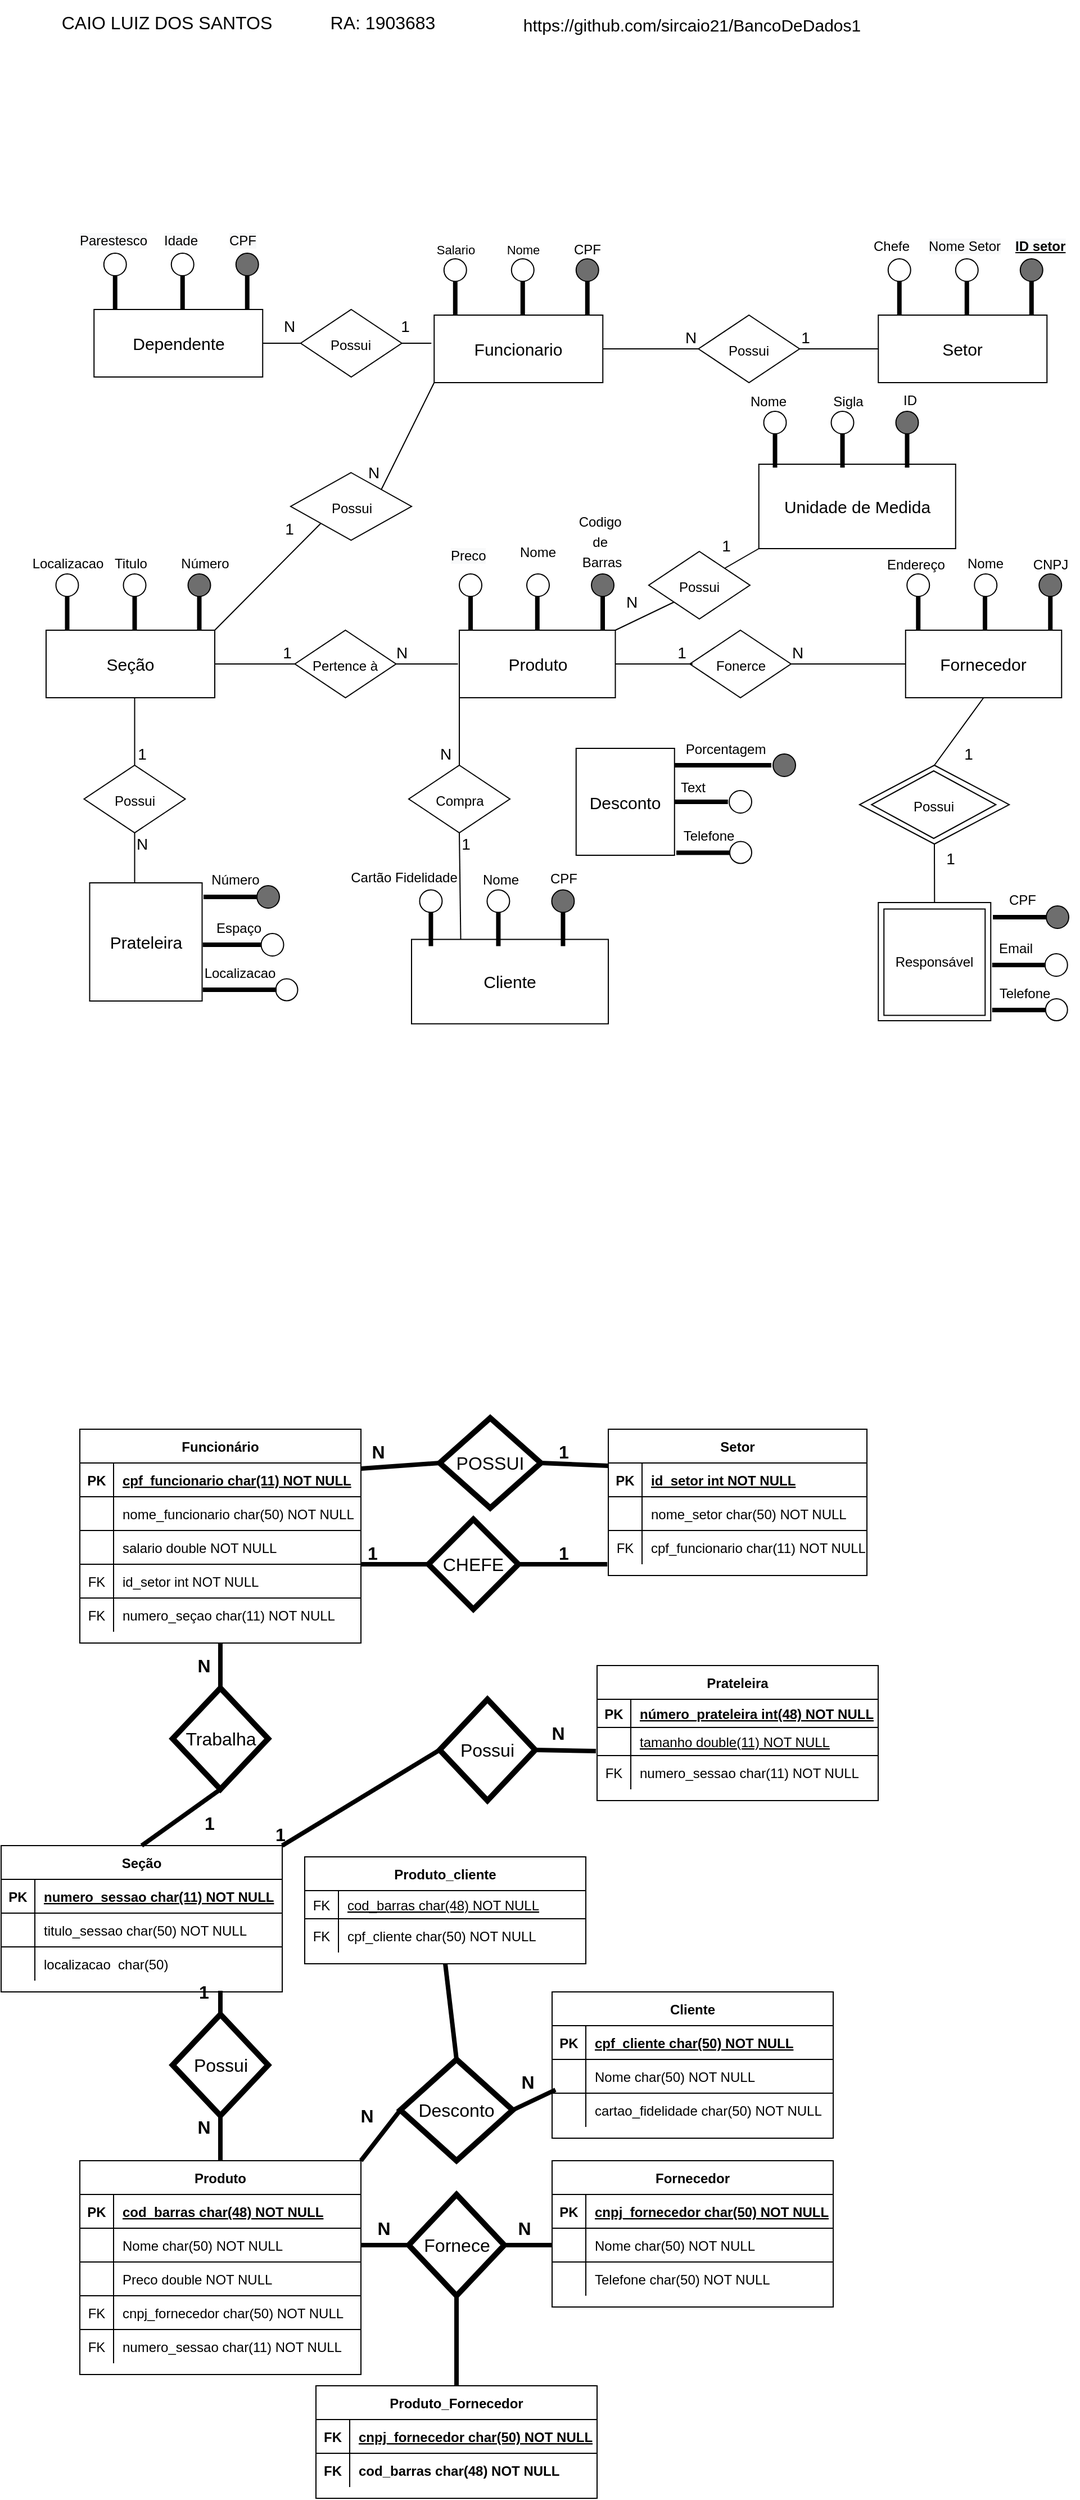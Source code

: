 <mxfile version="15.7.0" type="github">
  <diagram id="R2lEEEUBdFMjLlhIrx00" name="Page-1">
    <mxGraphModel dx="1422" dy="1994" grid="1" gridSize="10" guides="1" tooltips="1" connect="1" arrows="1" fold="1" page="1" pageScale="1" pageWidth="1920" pageHeight="1200" math="0" shadow="0" extFonts="Permanent Marker^https://fonts.googleapis.com/css?family=Permanent+Marker">
      <root>
        <mxCell id="0" />
        <mxCell id="1" parent="0" />
        <mxCell id="C-vyLk0tnHw3VtMMgP7b-2" value="Setor" style="shape=table;startSize=30;container=1;collapsible=1;childLayout=tableLayout;fixedRows=1;rowLines=0;fontStyle=1;align=center;resizeLast=1;" parent="1" vertex="1">
          <mxGeometry x="575" y="70" width="230" height="130" as="geometry" />
        </mxCell>
        <mxCell id="C-vyLk0tnHw3VtMMgP7b-3" value="" style="shape=partialRectangle;collapsible=0;dropTarget=0;pointerEvents=0;fillColor=none;points=[[0,0.5],[1,0.5]];portConstraint=eastwest;top=0;left=0;right=0;bottom=1;" parent="C-vyLk0tnHw3VtMMgP7b-2" vertex="1">
          <mxGeometry y="30" width="230" height="30" as="geometry" />
        </mxCell>
        <mxCell id="C-vyLk0tnHw3VtMMgP7b-4" value="PK" style="shape=partialRectangle;overflow=hidden;connectable=0;fillColor=none;top=0;left=0;bottom=0;right=0;fontStyle=1;" parent="C-vyLk0tnHw3VtMMgP7b-3" vertex="1">
          <mxGeometry width="30" height="30" as="geometry">
            <mxRectangle width="30" height="30" as="alternateBounds" />
          </mxGeometry>
        </mxCell>
        <mxCell id="C-vyLk0tnHw3VtMMgP7b-5" value="id_setor int NOT NULL " style="shape=partialRectangle;overflow=hidden;connectable=0;fillColor=none;top=0;left=0;bottom=0;right=0;align=left;spacingLeft=6;fontStyle=5;" parent="C-vyLk0tnHw3VtMMgP7b-3" vertex="1">
          <mxGeometry x="30" width="200" height="30" as="geometry">
            <mxRectangle width="200" height="30" as="alternateBounds" />
          </mxGeometry>
        </mxCell>
        <mxCell id="C-vyLk0tnHw3VtMMgP7b-6" value="" style="shape=partialRectangle;collapsible=0;dropTarget=0;pointerEvents=0;fillColor=none;points=[[0,0.5],[1,0.5]];portConstraint=eastwest;top=0;left=0;right=0;bottom=0;" parent="C-vyLk0tnHw3VtMMgP7b-2" vertex="1">
          <mxGeometry y="60" width="230" height="30" as="geometry" />
        </mxCell>
        <mxCell id="C-vyLk0tnHw3VtMMgP7b-7" value="" style="shape=partialRectangle;overflow=hidden;connectable=0;fillColor=none;top=0;left=0;bottom=0;right=0;" parent="C-vyLk0tnHw3VtMMgP7b-6" vertex="1">
          <mxGeometry width="30" height="30" as="geometry">
            <mxRectangle width="30" height="30" as="alternateBounds" />
          </mxGeometry>
        </mxCell>
        <mxCell id="C-vyLk0tnHw3VtMMgP7b-8" value="nome_setor char(50) NOT NULL" style="shape=partialRectangle;overflow=hidden;connectable=0;fillColor=none;top=0;left=0;bottom=0;right=0;align=left;spacingLeft=6;" parent="C-vyLk0tnHw3VtMMgP7b-6" vertex="1">
          <mxGeometry x="30" width="200" height="30" as="geometry">
            <mxRectangle width="200" height="30" as="alternateBounds" />
          </mxGeometry>
        </mxCell>
        <mxCell id="C-vyLk0tnHw3VtMMgP7b-9" value="" style="shape=partialRectangle;collapsible=0;dropTarget=0;pointerEvents=0;fillColor=none;points=[[0,0.5],[1,0.5]];portConstraint=eastwest;top=1;left=0;right=0;bottom=0;" parent="C-vyLk0tnHw3VtMMgP7b-2" vertex="1">
          <mxGeometry y="90" width="230" height="30" as="geometry" />
        </mxCell>
        <mxCell id="C-vyLk0tnHw3VtMMgP7b-10" value="FK" style="shape=partialRectangle;overflow=hidden;connectable=0;fillColor=none;top=0;left=0;bottom=0;right=0;" parent="C-vyLk0tnHw3VtMMgP7b-9" vertex="1">
          <mxGeometry width="30" height="30" as="geometry">
            <mxRectangle width="30" height="30" as="alternateBounds" />
          </mxGeometry>
        </mxCell>
        <mxCell id="C-vyLk0tnHw3VtMMgP7b-11" value="cpf_funcionario char(11) NOT NULL" style="shape=partialRectangle;overflow=hidden;connectable=0;fillColor=none;top=0;left=0;bottom=0;right=0;align=left;spacingLeft=6;" parent="C-vyLk0tnHw3VtMMgP7b-9" vertex="1">
          <mxGeometry x="30" width="200" height="30" as="geometry">
            <mxRectangle width="200" height="30" as="alternateBounds" />
          </mxGeometry>
        </mxCell>
        <mxCell id="C-vyLk0tnHw3VtMMgP7b-23" value="Funcionário" style="shape=table;startSize=30;container=1;collapsible=1;childLayout=tableLayout;fixedRows=1;rowLines=0;fontStyle=1;align=center;resizeLast=1;" parent="1" vertex="1">
          <mxGeometry x="105" y="70" width="250" height="190" as="geometry" />
        </mxCell>
        <mxCell id="C-vyLk0tnHw3VtMMgP7b-24" value="" style="shape=partialRectangle;collapsible=0;dropTarget=0;pointerEvents=0;fillColor=none;points=[[0,0.5],[1,0.5]];portConstraint=eastwest;top=0;left=0;right=0;bottom=1;" parent="C-vyLk0tnHw3VtMMgP7b-23" vertex="1">
          <mxGeometry y="30" width="250" height="30" as="geometry" />
        </mxCell>
        <mxCell id="C-vyLk0tnHw3VtMMgP7b-25" value="PK" style="shape=partialRectangle;overflow=hidden;connectable=0;fillColor=none;top=0;left=0;bottom=0;right=0;fontStyle=1;" parent="C-vyLk0tnHw3VtMMgP7b-24" vertex="1">
          <mxGeometry width="30" height="30" as="geometry">
            <mxRectangle width="30" height="30" as="alternateBounds" />
          </mxGeometry>
        </mxCell>
        <mxCell id="C-vyLk0tnHw3VtMMgP7b-26" value="cpf_funcionario char(11) NOT NULL " style="shape=partialRectangle;overflow=hidden;connectable=0;fillColor=none;top=0;left=0;bottom=0;right=0;align=left;spacingLeft=6;fontStyle=5;" parent="C-vyLk0tnHw3VtMMgP7b-24" vertex="1">
          <mxGeometry x="30" width="220" height="30" as="geometry">
            <mxRectangle width="220" height="30" as="alternateBounds" />
          </mxGeometry>
        </mxCell>
        <mxCell id="C-vyLk0tnHw3VtMMgP7b-27" value="" style="shape=partialRectangle;collapsible=0;dropTarget=0;pointerEvents=0;fillColor=none;points=[[0,0.5],[1,0.5]];portConstraint=eastwest;top=0;left=0;right=0;bottom=0;" parent="C-vyLk0tnHw3VtMMgP7b-23" vertex="1">
          <mxGeometry y="60" width="250" height="30" as="geometry" />
        </mxCell>
        <mxCell id="C-vyLk0tnHw3VtMMgP7b-28" value="" style="shape=partialRectangle;overflow=hidden;connectable=0;fillColor=none;top=0;left=0;bottom=0;right=0;" parent="C-vyLk0tnHw3VtMMgP7b-27" vertex="1">
          <mxGeometry width="30" height="30" as="geometry">
            <mxRectangle width="30" height="30" as="alternateBounds" />
          </mxGeometry>
        </mxCell>
        <mxCell id="C-vyLk0tnHw3VtMMgP7b-29" value="nome_funcionario char(50) NOT NULL" style="shape=partialRectangle;overflow=hidden;connectable=0;fillColor=none;top=0;left=0;bottom=0;right=0;align=left;spacingLeft=6;" parent="C-vyLk0tnHw3VtMMgP7b-27" vertex="1">
          <mxGeometry x="30" width="220" height="30" as="geometry">
            <mxRectangle width="220" height="30" as="alternateBounds" />
          </mxGeometry>
        </mxCell>
        <mxCell id="qZDNd7KIdXgdFjPDxFhU-4" style="shape=partialRectangle;collapsible=0;dropTarget=0;pointerEvents=0;fillColor=none;points=[[0,0.5],[1,0.5]];portConstraint=eastwest;top=1;left=0;right=0;bottom=0;sketch=0;shadow=0;" parent="C-vyLk0tnHw3VtMMgP7b-23" vertex="1">
          <mxGeometry y="90" width="250" height="30" as="geometry" />
        </mxCell>
        <mxCell id="qZDNd7KIdXgdFjPDxFhU-5" style="shape=partialRectangle;overflow=hidden;connectable=0;fillColor=none;top=0;left=0;bottom=0;right=0;" parent="qZDNd7KIdXgdFjPDxFhU-4" vertex="1">
          <mxGeometry width="30" height="30" as="geometry">
            <mxRectangle width="30" height="30" as="alternateBounds" />
          </mxGeometry>
        </mxCell>
        <mxCell id="qZDNd7KIdXgdFjPDxFhU-6" value="salario double NOT NULL" style="shape=partialRectangle;overflow=hidden;connectable=0;fillColor=none;top=0;left=0;bottom=0;right=0;align=left;spacingLeft=6;" parent="qZDNd7KIdXgdFjPDxFhU-4" vertex="1">
          <mxGeometry x="30" width="220" height="30" as="geometry">
            <mxRectangle width="220" height="30" as="alternateBounds" />
          </mxGeometry>
        </mxCell>
        <mxCell id="qZDNd7KIdXgdFjPDxFhU-98" style="shape=partialRectangle;collapsible=0;dropTarget=0;pointerEvents=0;fillColor=none;points=[[0,0.5],[1,0.5]];portConstraint=eastwest;top=1;left=0;right=0;bottom=0;sketch=0;shadow=0;" parent="C-vyLk0tnHw3VtMMgP7b-23" vertex="1">
          <mxGeometry y="120" width="250" height="30" as="geometry" />
        </mxCell>
        <mxCell id="qZDNd7KIdXgdFjPDxFhU-99" value="FK" style="shape=partialRectangle;overflow=hidden;connectable=0;fillColor=none;top=0;left=0;bottom=0;right=0;" parent="qZDNd7KIdXgdFjPDxFhU-98" vertex="1">
          <mxGeometry width="30" height="30" as="geometry">
            <mxRectangle width="30" height="30" as="alternateBounds" />
          </mxGeometry>
        </mxCell>
        <mxCell id="qZDNd7KIdXgdFjPDxFhU-100" value="id_setor int NOT NULL" style="shape=partialRectangle;overflow=hidden;connectable=0;fillColor=none;top=0;left=0;bottom=0;right=0;align=left;spacingLeft=6;" parent="qZDNd7KIdXgdFjPDxFhU-98" vertex="1">
          <mxGeometry x="30" width="220" height="30" as="geometry">
            <mxRectangle width="220" height="30" as="alternateBounds" />
          </mxGeometry>
        </mxCell>
        <mxCell id="qZDNd7KIdXgdFjPDxFhU-101" style="shape=partialRectangle;collapsible=0;dropTarget=0;pointerEvents=0;fillColor=none;points=[[0,0.5],[1,0.5]];portConstraint=eastwest;top=1;left=0;right=0;bottom=0;sketch=0;shadow=0;" parent="C-vyLk0tnHw3VtMMgP7b-23" vertex="1">
          <mxGeometry y="150" width="250" height="30" as="geometry" />
        </mxCell>
        <mxCell id="qZDNd7KIdXgdFjPDxFhU-102" value="FK" style="shape=partialRectangle;overflow=hidden;connectable=0;fillColor=none;top=0;left=0;bottom=0;right=0;" parent="qZDNd7KIdXgdFjPDxFhU-101" vertex="1">
          <mxGeometry width="30" height="30" as="geometry">
            <mxRectangle width="30" height="30" as="alternateBounds" />
          </mxGeometry>
        </mxCell>
        <mxCell id="qZDNd7KIdXgdFjPDxFhU-103" value="numero_seçao char(11) NOT NULL" style="shape=partialRectangle;overflow=hidden;connectable=0;fillColor=none;top=0;left=0;bottom=0;right=0;align=left;spacingLeft=6;" parent="qZDNd7KIdXgdFjPDxFhU-101" vertex="1">
          <mxGeometry x="30" width="220" height="30" as="geometry">
            <mxRectangle width="220" height="30" as="alternateBounds" />
          </mxGeometry>
        </mxCell>
        <mxCell id="qZDNd7KIdXgdFjPDxFhU-25" value="" style="endArrow=none;html=1;rounded=0;exitX=1;exitY=0.167;exitDx=0;exitDy=0;strokeWidth=4;exitPerimeter=0;entryX=0;entryY=0.5;entryDx=0;entryDy=0;" parent="1" source="C-vyLk0tnHw3VtMMgP7b-24" target="qZDNd7KIdXgdFjPDxFhU-119" edge="1">
          <mxGeometry relative="1" as="geometry">
            <mxPoint x="225" y="90" as="sourcePoint" />
            <mxPoint x="555" y="120" as="targetPoint" />
          </mxGeometry>
        </mxCell>
        <mxCell id="qZDNd7KIdXgdFjPDxFhU-29" value="&lt;b style=&quot;font-size: 16px;&quot;&gt;1&lt;/b&gt;" style="text;html=1;align=center;verticalAlign=middle;resizable=0;points=[];autosize=1;strokeColor=none;fillColor=none;strokeWidth=5;fontSize=16;" parent="1" vertex="1">
          <mxGeometry x="525" y="80" width="20" height="20" as="geometry" />
        </mxCell>
        <mxCell id="qZDNd7KIdXgdFjPDxFhU-30" value="&lt;font style=&quot;font-size: 16px&quot;&gt;&lt;b&gt;N&lt;/b&gt;&lt;/font&gt;" style="text;html=1;align=center;verticalAlign=middle;resizable=0;points=[];autosize=1;strokeColor=none;fillColor=none;" parent="1" vertex="1">
          <mxGeometry x="355" y="80" width="30" height="20" as="geometry" />
        </mxCell>
        <mxCell id="qZDNd7KIdXgdFjPDxFhU-51" value="Produto" style="shape=table;startSize=30;container=1;collapsible=1;childLayout=tableLayout;fixedRows=1;rowLines=0;fontStyle=1;align=center;resizeLast=1;" parent="1" vertex="1">
          <mxGeometry x="105" y="720" width="250" height="190" as="geometry" />
        </mxCell>
        <mxCell id="qZDNd7KIdXgdFjPDxFhU-52" value="" style="shape=partialRectangle;collapsible=0;dropTarget=0;pointerEvents=0;fillColor=none;points=[[0,0.5],[1,0.5]];portConstraint=eastwest;top=0;left=0;right=0;bottom=1;" parent="qZDNd7KIdXgdFjPDxFhU-51" vertex="1">
          <mxGeometry y="30" width="250" height="30" as="geometry" />
        </mxCell>
        <mxCell id="qZDNd7KIdXgdFjPDxFhU-53" value="PK" style="shape=partialRectangle;overflow=hidden;connectable=0;fillColor=none;top=0;left=0;bottom=0;right=0;fontStyle=1;" parent="qZDNd7KIdXgdFjPDxFhU-52" vertex="1">
          <mxGeometry width="30" height="30" as="geometry">
            <mxRectangle width="30" height="30" as="alternateBounds" />
          </mxGeometry>
        </mxCell>
        <mxCell id="qZDNd7KIdXgdFjPDxFhU-54" value="cod_barras char(48) NOT NULL " style="shape=partialRectangle;overflow=hidden;connectable=0;fillColor=none;top=0;left=0;bottom=0;right=0;align=left;spacingLeft=6;fontStyle=5;" parent="qZDNd7KIdXgdFjPDxFhU-52" vertex="1">
          <mxGeometry x="30" width="220" height="30" as="geometry">
            <mxRectangle width="220" height="30" as="alternateBounds" />
          </mxGeometry>
        </mxCell>
        <mxCell id="qZDNd7KIdXgdFjPDxFhU-55" value="" style="shape=partialRectangle;collapsible=0;dropTarget=0;pointerEvents=0;fillColor=none;points=[[0,0.5],[1,0.5]];portConstraint=eastwest;top=0;left=0;right=0;bottom=0;" parent="qZDNd7KIdXgdFjPDxFhU-51" vertex="1">
          <mxGeometry y="60" width="250" height="30" as="geometry" />
        </mxCell>
        <mxCell id="qZDNd7KIdXgdFjPDxFhU-56" value="" style="shape=partialRectangle;overflow=hidden;connectable=0;fillColor=none;top=0;left=0;bottom=0;right=0;" parent="qZDNd7KIdXgdFjPDxFhU-55" vertex="1">
          <mxGeometry width="30" height="30" as="geometry">
            <mxRectangle width="30" height="30" as="alternateBounds" />
          </mxGeometry>
        </mxCell>
        <mxCell id="qZDNd7KIdXgdFjPDxFhU-57" value="Nome char(50) NOT NULL" style="shape=partialRectangle;overflow=hidden;connectable=0;fillColor=none;top=0;left=0;bottom=0;right=0;align=left;spacingLeft=6;" parent="qZDNd7KIdXgdFjPDxFhU-55" vertex="1">
          <mxGeometry x="30" width="220" height="30" as="geometry">
            <mxRectangle width="220" height="30" as="alternateBounds" />
          </mxGeometry>
        </mxCell>
        <mxCell id="qZDNd7KIdXgdFjPDxFhU-58" style="shape=partialRectangle;collapsible=0;dropTarget=0;pointerEvents=0;fillColor=none;points=[[0,0.5],[1,0.5]];portConstraint=eastwest;top=1;left=0;right=0;bottom=0;sketch=0;shadow=0;" parent="qZDNd7KIdXgdFjPDxFhU-51" vertex="1">
          <mxGeometry y="90" width="250" height="30" as="geometry" />
        </mxCell>
        <mxCell id="qZDNd7KIdXgdFjPDxFhU-59" style="shape=partialRectangle;overflow=hidden;connectable=0;fillColor=none;top=0;left=0;bottom=0;right=0;" parent="qZDNd7KIdXgdFjPDxFhU-58" vertex="1">
          <mxGeometry width="30" height="30" as="geometry">
            <mxRectangle width="30" height="30" as="alternateBounds" />
          </mxGeometry>
        </mxCell>
        <mxCell id="qZDNd7KIdXgdFjPDxFhU-60" value="Preco double NOT NULL" style="shape=partialRectangle;overflow=hidden;connectable=0;fillColor=none;top=0;left=0;bottom=0;right=0;align=left;spacingLeft=6;" parent="qZDNd7KIdXgdFjPDxFhU-58" vertex="1">
          <mxGeometry x="30" width="220" height="30" as="geometry">
            <mxRectangle width="220" height="30" as="alternateBounds" />
          </mxGeometry>
        </mxCell>
        <mxCell id="qZDNd7KIdXgdFjPDxFhU-61" style="shape=partialRectangle;collapsible=0;dropTarget=0;pointerEvents=0;fillColor=none;points=[[0,0.5],[1,0.5]];portConstraint=eastwest;top=1;left=0;right=0;bottom=0;sketch=0;shadow=0;" parent="qZDNd7KIdXgdFjPDxFhU-51" vertex="1">
          <mxGeometry y="120" width="250" height="30" as="geometry" />
        </mxCell>
        <mxCell id="qZDNd7KIdXgdFjPDxFhU-62" value="FK" style="shape=partialRectangle;overflow=hidden;connectable=0;fillColor=none;top=0;left=0;bottom=0;right=0;" parent="qZDNd7KIdXgdFjPDxFhU-61" vertex="1">
          <mxGeometry width="30" height="30" as="geometry">
            <mxRectangle width="30" height="30" as="alternateBounds" />
          </mxGeometry>
        </mxCell>
        <mxCell id="qZDNd7KIdXgdFjPDxFhU-63" value="cnpj_fornecedor char(50) NOT NULL" style="shape=partialRectangle;overflow=hidden;connectable=0;fillColor=none;top=0;left=0;bottom=0;right=0;align=left;spacingLeft=6;" parent="qZDNd7KIdXgdFjPDxFhU-61" vertex="1">
          <mxGeometry x="30" width="220" height="30" as="geometry">
            <mxRectangle width="220" height="30" as="alternateBounds" />
          </mxGeometry>
        </mxCell>
        <mxCell id="qZDNd7KIdXgdFjPDxFhU-109" style="shape=partialRectangle;collapsible=0;dropTarget=0;pointerEvents=0;fillColor=none;points=[[0,0.5],[1,0.5]];portConstraint=eastwest;top=1;left=0;right=0;bottom=0;sketch=0;shadow=0;" parent="qZDNd7KIdXgdFjPDxFhU-51" vertex="1">
          <mxGeometry y="150" width="250" height="30" as="geometry" />
        </mxCell>
        <mxCell id="qZDNd7KIdXgdFjPDxFhU-110" value="FK" style="shape=partialRectangle;overflow=hidden;connectable=0;fillColor=none;top=0;left=0;bottom=0;right=0;" parent="qZDNd7KIdXgdFjPDxFhU-109" vertex="1">
          <mxGeometry width="30" height="30" as="geometry">
            <mxRectangle width="30" height="30" as="alternateBounds" />
          </mxGeometry>
        </mxCell>
        <mxCell id="qZDNd7KIdXgdFjPDxFhU-111" value="numero_sessao char(11) NOT NULL" style="shape=partialRectangle;overflow=hidden;connectable=0;fillColor=none;top=0;left=0;bottom=0;right=0;align=left;spacingLeft=6;" parent="qZDNd7KIdXgdFjPDxFhU-109" vertex="1">
          <mxGeometry x="30" width="220" height="30" as="geometry">
            <mxRectangle width="220" height="30" as="alternateBounds" />
          </mxGeometry>
        </mxCell>
        <mxCell id="qZDNd7KIdXgdFjPDxFhU-64" value="Fornecedor" style="shape=table;startSize=30;container=1;collapsible=1;childLayout=tableLayout;fixedRows=1;rowLines=0;fontStyle=1;align=center;resizeLast=1;" parent="1" vertex="1">
          <mxGeometry x="525" y="720" width="250" height="130" as="geometry" />
        </mxCell>
        <mxCell id="qZDNd7KIdXgdFjPDxFhU-65" value="" style="shape=partialRectangle;collapsible=0;dropTarget=0;pointerEvents=0;fillColor=none;points=[[0,0.5],[1,0.5]];portConstraint=eastwest;top=0;left=0;right=0;bottom=1;" parent="qZDNd7KIdXgdFjPDxFhU-64" vertex="1">
          <mxGeometry y="30" width="250" height="30" as="geometry" />
        </mxCell>
        <mxCell id="qZDNd7KIdXgdFjPDxFhU-66" value="PK" style="shape=partialRectangle;overflow=hidden;connectable=0;fillColor=none;top=0;left=0;bottom=0;right=0;fontStyle=1;" parent="qZDNd7KIdXgdFjPDxFhU-65" vertex="1">
          <mxGeometry width="30" height="30" as="geometry">
            <mxRectangle width="30" height="30" as="alternateBounds" />
          </mxGeometry>
        </mxCell>
        <mxCell id="qZDNd7KIdXgdFjPDxFhU-67" value="cnpj_fornecedor char(50) NOT NULL" style="shape=partialRectangle;overflow=hidden;connectable=0;fillColor=none;top=0;left=0;bottom=0;right=0;align=left;spacingLeft=6;fontStyle=5;" parent="qZDNd7KIdXgdFjPDxFhU-65" vertex="1">
          <mxGeometry x="30" width="220" height="30" as="geometry">
            <mxRectangle width="220" height="30" as="alternateBounds" />
          </mxGeometry>
        </mxCell>
        <mxCell id="qZDNd7KIdXgdFjPDxFhU-68" value="" style="shape=partialRectangle;collapsible=0;dropTarget=0;pointerEvents=0;fillColor=none;points=[[0,0.5],[1,0.5]];portConstraint=eastwest;top=0;left=0;right=0;bottom=0;" parent="qZDNd7KIdXgdFjPDxFhU-64" vertex="1">
          <mxGeometry y="60" width="250" height="30" as="geometry" />
        </mxCell>
        <mxCell id="qZDNd7KIdXgdFjPDxFhU-69" value="" style="shape=partialRectangle;overflow=hidden;connectable=0;fillColor=none;top=0;left=0;bottom=0;right=0;" parent="qZDNd7KIdXgdFjPDxFhU-68" vertex="1">
          <mxGeometry width="30" height="30" as="geometry">
            <mxRectangle width="30" height="30" as="alternateBounds" />
          </mxGeometry>
        </mxCell>
        <mxCell id="qZDNd7KIdXgdFjPDxFhU-70" value="Nome char(50) NOT NULL" style="shape=partialRectangle;overflow=hidden;connectable=0;fillColor=none;top=0;left=0;bottom=0;right=0;align=left;spacingLeft=6;" parent="qZDNd7KIdXgdFjPDxFhU-68" vertex="1">
          <mxGeometry x="30" width="220" height="30" as="geometry">
            <mxRectangle width="220" height="30" as="alternateBounds" />
          </mxGeometry>
        </mxCell>
        <mxCell id="qZDNd7KIdXgdFjPDxFhU-71" style="shape=partialRectangle;collapsible=0;dropTarget=0;pointerEvents=0;fillColor=none;points=[[0,0.5],[1,0.5]];portConstraint=eastwest;top=1;left=0;right=0;bottom=0;sketch=0;shadow=0;" parent="qZDNd7KIdXgdFjPDxFhU-64" vertex="1">
          <mxGeometry y="90" width="250" height="30" as="geometry" />
        </mxCell>
        <mxCell id="qZDNd7KIdXgdFjPDxFhU-72" style="shape=partialRectangle;overflow=hidden;connectable=0;fillColor=none;top=0;left=0;bottom=0;right=0;" parent="qZDNd7KIdXgdFjPDxFhU-71" vertex="1">
          <mxGeometry width="30" height="30" as="geometry">
            <mxRectangle width="30" height="30" as="alternateBounds" />
          </mxGeometry>
        </mxCell>
        <mxCell id="qZDNd7KIdXgdFjPDxFhU-73" value="Telefone char(50) NOT NULL" style="shape=partialRectangle;overflow=hidden;connectable=0;fillColor=none;top=0;left=0;bottom=0;right=0;align=left;spacingLeft=6;" parent="qZDNd7KIdXgdFjPDxFhU-71" vertex="1">
          <mxGeometry x="30" width="220" height="30" as="geometry">
            <mxRectangle width="220" height="30" as="alternateBounds" />
          </mxGeometry>
        </mxCell>
        <mxCell id="qZDNd7KIdXgdFjPDxFhU-77" value="" style="endArrow=none;html=1;rounded=0;fontSize=16;strokeWidth=4;exitX=1;exitY=0.5;exitDx=0;exitDy=0;entryX=0;entryY=0.5;entryDx=0;entryDy=0;" parent="1" source="qZDNd7KIdXgdFjPDxFhU-55" target="qZDNd7KIdXgdFjPDxFhU-131" edge="1">
          <mxGeometry width="50" height="50" relative="1" as="geometry">
            <mxPoint x="365" y="480" as="sourcePoint" />
            <mxPoint x="415" y="430" as="targetPoint" />
          </mxGeometry>
        </mxCell>
        <mxCell id="qZDNd7KIdXgdFjPDxFhU-79" value="&lt;font style=&quot;font-size: 16px&quot;&gt;&lt;b&gt;N&lt;/b&gt;&lt;/font&gt;" style="text;html=1;align=center;verticalAlign=middle;resizable=0;points=[];autosize=1;strokeColor=none;fillColor=none;" parent="1" vertex="1">
          <mxGeometry x="360" y="770" width="30" height="20" as="geometry" />
        </mxCell>
        <mxCell id="qZDNd7KIdXgdFjPDxFhU-83" value="&lt;font style=&quot;font-size: 16px&quot;&gt;&lt;b&gt;N&lt;/b&gt;&lt;/font&gt;" style="text;html=1;align=center;verticalAlign=middle;resizable=0;points=[];autosize=1;strokeColor=none;fillColor=none;" parent="1" vertex="1">
          <mxGeometry x="485" y="770" width="30" height="20" as="geometry" />
        </mxCell>
        <mxCell id="qZDNd7KIdXgdFjPDxFhU-84" value="Seção" style="shape=table;startSize=30;container=1;collapsible=1;childLayout=tableLayout;fixedRows=1;rowLines=0;fontStyle=1;align=center;resizeLast=1;" parent="1" vertex="1">
          <mxGeometry x="35" y="440" width="250" height="130" as="geometry" />
        </mxCell>
        <mxCell id="qZDNd7KIdXgdFjPDxFhU-85" value="" style="shape=partialRectangle;collapsible=0;dropTarget=0;pointerEvents=0;fillColor=none;points=[[0,0.5],[1,0.5]];portConstraint=eastwest;top=0;left=0;right=0;bottom=1;" parent="qZDNd7KIdXgdFjPDxFhU-84" vertex="1">
          <mxGeometry y="30" width="250" height="30" as="geometry" />
        </mxCell>
        <mxCell id="qZDNd7KIdXgdFjPDxFhU-86" value="PK" style="shape=partialRectangle;overflow=hidden;connectable=0;fillColor=none;top=0;left=0;bottom=0;right=0;fontStyle=1;" parent="qZDNd7KIdXgdFjPDxFhU-85" vertex="1">
          <mxGeometry width="30" height="30" as="geometry">
            <mxRectangle width="30" height="30" as="alternateBounds" />
          </mxGeometry>
        </mxCell>
        <mxCell id="qZDNd7KIdXgdFjPDxFhU-87" value="numero_sessao char(11) NOT NULL " style="shape=partialRectangle;overflow=hidden;connectable=0;fillColor=none;top=0;left=0;bottom=0;right=0;align=left;spacingLeft=6;fontStyle=5;" parent="qZDNd7KIdXgdFjPDxFhU-85" vertex="1">
          <mxGeometry x="30" width="220" height="30" as="geometry">
            <mxRectangle width="220" height="30" as="alternateBounds" />
          </mxGeometry>
        </mxCell>
        <mxCell id="qZDNd7KIdXgdFjPDxFhU-88" value="" style="shape=partialRectangle;collapsible=0;dropTarget=0;pointerEvents=0;fillColor=none;points=[[0,0.5],[1,0.5]];portConstraint=eastwest;top=0;left=0;right=0;bottom=0;" parent="qZDNd7KIdXgdFjPDxFhU-84" vertex="1">
          <mxGeometry y="60" width="250" height="30" as="geometry" />
        </mxCell>
        <mxCell id="qZDNd7KIdXgdFjPDxFhU-89" value="" style="shape=partialRectangle;overflow=hidden;connectable=0;fillColor=none;top=0;left=0;bottom=0;right=0;" parent="qZDNd7KIdXgdFjPDxFhU-88" vertex="1">
          <mxGeometry width="30" height="30" as="geometry">
            <mxRectangle width="30" height="30" as="alternateBounds" />
          </mxGeometry>
        </mxCell>
        <mxCell id="qZDNd7KIdXgdFjPDxFhU-90" value="titulo_sessao char(50) NOT NULL" style="shape=partialRectangle;overflow=hidden;connectable=0;fillColor=none;top=0;left=0;bottom=0;right=0;align=left;spacingLeft=6;" parent="qZDNd7KIdXgdFjPDxFhU-88" vertex="1">
          <mxGeometry x="30" width="220" height="30" as="geometry">
            <mxRectangle width="220" height="30" as="alternateBounds" />
          </mxGeometry>
        </mxCell>
        <mxCell id="qZDNd7KIdXgdFjPDxFhU-91" style="shape=partialRectangle;collapsible=0;dropTarget=0;pointerEvents=0;fillColor=none;points=[[0,0.5],[1,0.5]];portConstraint=eastwest;top=1;left=0;right=0;bottom=0;sketch=0;shadow=0;" parent="qZDNd7KIdXgdFjPDxFhU-84" vertex="1">
          <mxGeometry y="90" width="250" height="30" as="geometry" />
        </mxCell>
        <mxCell id="qZDNd7KIdXgdFjPDxFhU-92" style="shape=partialRectangle;overflow=hidden;connectable=0;fillColor=none;top=0;left=0;bottom=0;right=0;" parent="qZDNd7KIdXgdFjPDxFhU-91" vertex="1">
          <mxGeometry width="30" height="30" as="geometry">
            <mxRectangle width="30" height="30" as="alternateBounds" />
          </mxGeometry>
        </mxCell>
        <mxCell id="qZDNd7KIdXgdFjPDxFhU-93" value="localizacao  char(50) " style="shape=partialRectangle;overflow=hidden;connectable=0;fillColor=none;top=0;left=0;bottom=0;right=0;align=left;spacingLeft=6;" parent="qZDNd7KIdXgdFjPDxFhU-91" vertex="1">
          <mxGeometry x="30" width="220" height="30" as="geometry">
            <mxRectangle width="220" height="30" as="alternateBounds" />
          </mxGeometry>
        </mxCell>
        <mxCell id="qZDNd7KIdXgdFjPDxFhU-94" value="" style="endArrow=none;html=1;rounded=0;entryX=0.5;entryY=0;entryDx=0;entryDy=0;strokeWidth=4;entryPerimeter=0;exitX=0.5;exitY=1;exitDx=0;exitDy=0;startArrow=none;" parent="1" source="qZDNd7KIdXgdFjPDxFhU-123" target="qZDNd7KIdXgdFjPDxFhU-84" edge="1">
          <mxGeometry relative="1" as="geometry">
            <mxPoint x="225" y="200" as="sourcePoint" />
            <mxPoint x="555" y="155" as="targetPoint" />
          </mxGeometry>
        </mxCell>
        <mxCell id="qZDNd7KIdXgdFjPDxFhU-95" value="&lt;font style=&quot;font-size: 16px&quot;&gt;&lt;b&gt;1&lt;/b&gt;&lt;/font&gt;" style="text;html=1;align=center;verticalAlign=middle;resizable=0;points=[];autosize=1;strokeColor=none;fillColor=none;" parent="1" vertex="1">
          <mxGeometry x="210" y="410" width="20" height="20" as="geometry" />
        </mxCell>
        <mxCell id="qZDNd7KIdXgdFjPDxFhU-96" value="&lt;font style=&quot;font-size: 16px&quot;&gt;&lt;b&gt;N&lt;/b&gt;&lt;/font&gt;" style="text;html=1;align=center;verticalAlign=middle;resizable=0;points=[];autosize=1;strokeColor=none;fillColor=none;" parent="1" vertex="1">
          <mxGeometry x="200" y="270" width="30" height="20" as="geometry" />
        </mxCell>
        <mxCell id="qZDNd7KIdXgdFjPDxFhU-105" value="&lt;font style=&quot;font-size: 16px&quot;&gt;&lt;b&gt;N&lt;/b&gt;&lt;/font&gt;" style="text;html=1;align=center;verticalAlign=middle;resizable=0;points=[];autosize=1;strokeColor=none;fillColor=none;" parent="1" vertex="1">
          <mxGeometry x="200" y="680" width="30" height="20" as="geometry" />
        </mxCell>
        <mxCell id="qZDNd7KIdXgdFjPDxFhU-106" value="&lt;font style=&quot;font-size: 16px&quot;&gt;&lt;b&gt;1&lt;/b&gt;&lt;/font&gt;" style="text;html=1;align=center;verticalAlign=middle;resizable=0;points=[];autosize=1;strokeColor=none;fillColor=none;" parent="1" vertex="1">
          <mxGeometry x="205" y="560" width="20" height="20" as="geometry" />
        </mxCell>
        <mxCell id="qZDNd7KIdXgdFjPDxFhU-112" value="" style="endArrow=none;html=1;rounded=0;entryX=-0.004;entryY=1;entryDx=0;entryDy=0;exitX=1;exitY=0.5;exitDx=0;exitDy=0;strokeWidth=4;startArrow=none;entryPerimeter=0;" parent="1" source="qZDNd7KIdXgdFjPDxFhU-115" target="C-vyLk0tnHw3VtMMgP7b-9" edge="1">
          <mxGeometry relative="1" as="geometry">
            <mxPoint x="355" y="190" as="sourcePoint" />
            <mxPoint x="545" y="190" as="targetPoint" />
            <Array as="points">
              <mxPoint x="515" y="190" />
            </Array>
          </mxGeometry>
        </mxCell>
        <mxCell id="qZDNd7KIdXgdFjPDxFhU-113" value="&lt;b style=&quot;font-size: 16px;&quot;&gt;1&lt;/b&gt;" style="text;html=1;align=center;verticalAlign=middle;resizable=0;points=[];autosize=1;strokeColor=none;fillColor=none;strokeWidth=5;fontSize=16;" parent="1" vertex="1">
          <mxGeometry x="355" y="170" width="20" height="20" as="geometry" />
        </mxCell>
        <mxCell id="qZDNd7KIdXgdFjPDxFhU-114" value="&lt;b style=&quot;font-size: 16px;&quot;&gt;1&lt;/b&gt;" style="text;html=1;align=center;verticalAlign=middle;resizable=0;points=[];autosize=1;strokeColor=none;fillColor=none;strokeWidth=5;fontSize=16;" parent="1" vertex="1">
          <mxGeometry x="525" y="170" width="20" height="20" as="geometry" />
        </mxCell>
        <mxCell id="qZDNd7KIdXgdFjPDxFhU-115" value="CHEFE" style="rhombus;whiteSpace=wrap;html=1;shadow=0;sketch=0;fontSize=16;strokeWidth=5;fillColor=none;" parent="1" vertex="1">
          <mxGeometry x="415" y="150" width="80" height="80" as="geometry" />
        </mxCell>
        <mxCell id="qZDNd7KIdXgdFjPDxFhU-116" value="" style="endArrow=none;html=1;rounded=0;entryX=0;entryY=0.5;entryDx=0;entryDy=0;exitX=1;exitY=0.5;exitDx=0;exitDy=0;strokeWidth=4;" parent="1" target="qZDNd7KIdXgdFjPDxFhU-115" edge="1">
          <mxGeometry relative="1" as="geometry">
            <mxPoint x="355" y="190" as="sourcePoint" />
            <mxPoint x="545" y="190" as="targetPoint" />
          </mxGeometry>
        </mxCell>
        <mxCell id="qZDNd7KIdXgdFjPDxFhU-119" value="POSSUI" style="rhombus;whiteSpace=wrap;html=1;shadow=0;sketch=0;fontSize=16;strokeWidth=5;fillColor=none;" parent="1" vertex="1">
          <mxGeometry x="425" y="60" width="90" height="80" as="geometry" />
        </mxCell>
        <mxCell id="qZDNd7KIdXgdFjPDxFhU-122" value="" style="endArrow=none;html=1;rounded=0;exitX=1;exitY=0.5;exitDx=0;exitDy=0;strokeWidth=4;entryX=0;entryY=0.25;entryDx=0;entryDy=0;" parent="1" source="qZDNd7KIdXgdFjPDxFhU-119" target="C-vyLk0tnHw3VtMMgP7b-2" edge="1">
          <mxGeometry relative="1" as="geometry">
            <mxPoint x="485" y="105.01" as="sourcePoint" />
            <mxPoint x="585" y="100" as="targetPoint" />
          </mxGeometry>
        </mxCell>
        <mxCell id="qZDNd7KIdXgdFjPDxFhU-123" value="Trabalha" style="rhombus;whiteSpace=wrap;html=1;shadow=0;sketch=0;fontSize=16;strokeWidth=5;fillColor=none;" parent="1" vertex="1">
          <mxGeometry x="187.5" y="300" width="85" height="90" as="geometry" />
        </mxCell>
        <mxCell id="qZDNd7KIdXgdFjPDxFhU-124" value="" style="endArrow=none;html=1;rounded=0;entryX=0.5;entryY=0;entryDx=0;entryDy=0;strokeWidth=4;entryPerimeter=0;exitX=0.5;exitY=1;exitDx=0;exitDy=0;" parent="1" source="C-vyLk0tnHw3VtMMgP7b-23" target="qZDNd7KIdXgdFjPDxFhU-123" edge="1">
          <mxGeometry relative="1" as="geometry">
            <mxPoint x="230" y="260" as="sourcePoint" />
            <mxPoint x="230" y="380" as="targetPoint" />
          </mxGeometry>
        </mxCell>
        <mxCell id="qZDNd7KIdXgdFjPDxFhU-126" value="Possui" style="rhombus;whiteSpace=wrap;html=1;shadow=0;sketch=0;fontSize=16;strokeWidth=5;fillColor=none;" parent="1" vertex="1">
          <mxGeometry x="187.5" y="590" width="85" height="90" as="geometry" />
        </mxCell>
        <mxCell id="qZDNd7KIdXgdFjPDxFhU-127" value="" style="endArrow=none;html=1;rounded=0;strokeWidth=4;exitX=1.25;exitY=0.45;exitDx=0;exitDy=0;exitPerimeter=0;" parent="1" source="qZDNd7KIdXgdFjPDxFhU-106" target="qZDNd7KIdXgdFjPDxFhU-126" edge="1">
          <mxGeometry relative="1" as="geometry">
            <mxPoint x="230" y="580" as="sourcePoint" />
            <mxPoint x="242" y="600" as="targetPoint" />
          </mxGeometry>
        </mxCell>
        <mxCell id="qZDNd7KIdXgdFjPDxFhU-130" value="" style="endArrow=none;html=1;rounded=0;strokeWidth=4;exitX=0.5;exitY=1;exitDx=0;exitDy=0;entryX=0.5;entryY=0;entryDx=0;entryDy=0;" parent="1" source="qZDNd7KIdXgdFjPDxFhU-126" target="qZDNd7KIdXgdFjPDxFhU-51" edge="1">
          <mxGeometry relative="1" as="geometry">
            <mxPoint x="295" y="660" as="sourcePoint" />
            <mxPoint x="295.202" y="690.315" as="targetPoint" />
          </mxGeometry>
        </mxCell>
        <mxCell id="qZDNd7KIdXgdFjPDxFhU-131" value="Fornece" style="rhombus;whiteSpace=wrap;html=1;shadow=0;sketch=0;fontSize=16;strokeWidth=5;fillColor=none;" parent="1" vertex="1">
          <mxGeometry x="397.5" y="750" width="85" height="90" as="geometry" />
        </mxCell>
        <mxCell id="qZDNd7KIdXgdFjPDxFhU-132" value="" style="endArrow=none;html=1;rounded=0;fontSize=16;strokeWidth=4;exitX=1;exitY=0.5;exitDx=0;exitDy=0;entryX=0;entryY=0.5;entryDx=0;entryDy=0;" parent="1" source="qZDNd7KIdXgdFjPDxFhU-131" target="qZDNd7KIdXgdFjPDxFhU-68" edge="1">
          <mxGeometry width="50" height="50" relative="1" as="geometry">
            <mxPoint x="505" y="774.5" as="sourcePoint" />
            <mxPoint x="565" y="780" as="targetPoint" />
          </mxGeometry>
        </mxCell>
        <mxCell id="qZDNd7KIdXgdFjPDxFhU-143" value="" style="endArrow=none;html=1;rounded=0;fontSize=16;strokeWidth=4;exitX=0.5;exitY=1;exitDx=0;exitDy=0;entryX=0.5;entryY=0;entryDx=0;entryDy=0;" parent="1" source="qZDNd7KIdXgdFjPDxFhU-131" target="qZDNd7KIdXgdFjPDxFhU-144" edge="1">
          <mxGeometry width="50" height="50" relative="1" as="geometry">
            <mxPoint x="365" y="785" as="sourcePoint" />
            <mxPoint x="503" y="850" as="targetPoint" />
          </mxGeometry>
        </mxCell>
        <mxCell id="qZDNd7KIdXgdFjPDxFhU-144" value="Produto_Fornecedor" style="shape=table;startSize=30;container=1;collapsible=1;childLayout=tableLayout;fixedRows=1;rowLines=0;fontStyle=1;align=center;resizeLast=1;" parent="1" vertex="1">
          <mxGeometry x="315" y="920" width="250" height="100" as="geometry" />
        </mxCell>
        <mxCell id="qZDNd7KIdXgdFjPDxFhU-145" value="" style="shape=partialRectangle;collapsible=0;dropTarget=0;pointerEvents=0;fillColor=none;points=[[0,0.5],[1,0.5]];portConstraint=eastwest;top=0;left=0;right=0;bottom=1;" parent="qZDNd7KIdXgdFjPDxFhU-144" vertex="1">
          <mxGeometry y="30" width="250" height="30" as="geometry" />
        </mxCell>
        <mxCell id="qZDNd7KIdXgdFjPDxFhU-146" value="FK" style="shape=partialRectangle;overflow=hidden;connectable=0;fillColor=none;top=0;left=0;bottom=0;right=0;fontStyle=1;" parent="qZDNd7KIdXgdFjPDxFhU-145" vertex="1">
          <mxGeometry width="30" height="30" as="geometry">
            <mxRectangle width="30" height="30" as="alternateBounds" />
          </mxGeometry>
        </mxCell>
        <mxCell id="qZDNd7KIdXgdFjPDxFhU-147" value="cnpj_fornecedor char(50) NOT NULL" style="shape=partialRectangle;overflow=hidden;connectable=0;fillColor=none;top=0;left=0;bottom=0;right=0;align=left;spacingLeft=6;fontStyle=5;" parent="qZDNd7KIdXgdFjPDxFhU-145" vertex="1">
          <mxGeometry x="30" width="220" height="30" as="geometry">
            <mxRectangle width="220" height="30" as="alternateBounds" />
          </mxGeometry>
        </mxCell>
        <mxCell id="qZDNd7KIdXgdFjPDxFhU-148" value="" style="shape=partialRectangle;collapsible=0;dropTarget=0;pointerEvents=0;fillColor=none;points=[[0,0.5],[1,0.5]];portConstraint=eastwest;top=0;left=0;right=0;bottom=0;" parent="qZDNd7KIdXgdFjPDxFhU-144" vertex="1">
          <mxGeometry y="60" width="250" height="30" as="geometry" />
        </mxCell>
        <mxCell id="qZDNd7KIdXgdFjPDxFhU-149" value="FK" style="shape=partialRectangle;overflow=hidden;connectable=0;fillColor=none;top=0;left=0;bottom=0;right=0;fontStyle=1" parent="qZDNd7KIdXgdFjPDxFhU-148" vertex="1">
          <mxGeometry width="30" height="30" as="geometry">
            <mxRectangle width="30" height="30" as="alternateBounds" />
          </mxGeometry>
        </mxCell>
        <mxCell id="qZDNd7KIdXgdFjPDxFhU-150" value="cod_barras char(48) NOT NULL" style="shape=partialRectangle;overflow=hidden;connectable=0;fillColor=none;top=0;left=0;bottom=0;right=0;align=left;spacingLeft=6;fontStyle=1" parent="qZDNd7KIdXgdFjPDxFhU-148" vertex="1">
          <mxGeometry x="30" width="220" height="30" as="geometry">
            <mxRectangle width="220" height="30" as="alternateBounds" />
          </mxGeometry>
        </mxCell>
        <mxCell id="qZDNd7KIdXgdFjPDxFhU-154" value="Cliente" style="shape=table;startSize=30;container=1;collapsible=1;childLayout=tableLayout;fixedRows=1;rowLines=0;fontStyle=1;align=center;resizeLast=1;" parent="1" vertex="1">
          <mxGeometry x="525" y="570" width="250" height="130" as="geometry" />
        </mxCell>
        <mxCell id="qZDNd7KIdXgdFjPDxFhU-155" value="" style="shape=partialRectangle;collapsible=0;dropTarget=0;pointerEvents=0;fillColor=none;points=[[0,0.5],[1,0.5]];portConstraint=eastwest;top=0;left=0;right=0;bottom=1;" parent="qZDNd7KIdXgdFjPDxFhU-154" vertex="1">
          <mxGeometry y="30" width="250" height="30" as="geometry" />
        </mxCell>
        <mxCell id="qZDNd7KIdXgdFjPDxFhU-156" value="PK" style="shape=partialRectangle;overflow=hidden;connectable=0;fillColor=none;top=0;left=0;bottom=0;right=0;fontStyle=1;" parent="qZDNd7KIdXgdFjPDxFhU-155" vertex="1">
          <mxGeometry width="30" height="30" as="geometry">
            <mxRectangle width="30" height="30" as="alternateBounds" />
          </mxGeometry>
        </mxCell>
        <mxCell id="qZDNd7KIdXgdFjPDxFhU-157" value="cpf_cliente char(50) NOT NULL" style="shape=partialRectangle;overflow=hidden;connectable=0;fillColor=none;top=0;left=0;bottom=0;right=0;align=left;spacingLeft=6;fontStyle=5;" parent="qZDNd7KIdXgdFjPDxFhU-155" vertex="1">
          <mxGeometry x="30" width="220" height="30" as="geometry">
            <mxRectangle width="220" height="30" as="alternateBounds" />
          </mxGeometry>
        </mxCell>
        <mxCell id="qZDNd7KIdXgdFjPDxFhU-158" value="" style="shape=partialRectangle;collapsible=0;dropTarget=0;pointerEvents=0;fillColor=none;points=[[0,0.5],[1,0.5]];portConstraint=eastwest;top=0;left=0;right=0;bottom=0;" parent="qZDNd7KIdXgdFjPDxFhU-154" vertex="1">
          <mxGeometry y="60" width="250" height="30" as="geometry" />
        </mxCell>
        <mxCell id="qZDNd7KIdXgdFjPDxFhU-159" value="" style="shape=partialRectangle;overflow=hidden;connectable=0;fillColor=none;top=0;left=0;bottom=0;right=0;" parent="qZDNd7KIdXgdFjPDxFhU-158" vertex="1">
          <mxGeometry width="30" height="30" as="geometry">
            <mxRectangle width="30" height="30" as="alternateBounds" />
          </mxGeometry>
        </mxCell>
        <mxCell id="qZDNd7KIdXgdFjPDxFhU-160" value="Nome char(50) NOT NULL" style="shape=partialRectangle;overflow=hidden;connectable=0;fillColor=none;top=0;left=0;bottom=0;right=0;align=left;spacingLeft=6;" parent="qZDNd7KIdXgdFjPDxFhU-158" vertex="1">
          <mxGeometry x="30" width="220" height="30" as="geometry">
            <mxRectangle width="220" height="30" as="alternateBounds" />
          </mxGeometry>
        </mxCell>
        <mxCell id="qZDNd7KIdXgdFjPDxFhU-161" style="shape=partialRectangle;collapsible=0;dropTarget=0;pointerEvents=0;fillColor=none;points=[[0,0.5],[1,0.5]];portConstraint=eastwest;top=1;left=0;right=0;bottom=0;sketch=0;shadow=0;" parent="qZDNd7KIdXgdFjPDxFhU-154" vertex="1">
          <mxGeometry y="90" width="250" height="30" as="geometry" />
        </mxCell>
        <mxCell id="qZDNd7KIdXgdFjPDxFhU-162" style="shape=partialRectangle;overflow=hidden;connectable=0;fillColor=none;top=0;left=0;bottom=0;right=0;" parent="qZDNd7KIdXgdFjPDxFhU-161" vertex="1">
          <mxGeometry width="30" height="30" as="geometry">
            <mxRectangle width="30" height="30" as="alternateBounds" />
          </mxGeometry>
        </mxCell>
        <mxCell id="qZDNd7KIdXgdFjPDxFhU-163" value="cartao_fidelidade char(50) NOT NULL" style="shape=partialRectangle;overflow=hidden;connectable=0;fillColor=none;top=0;left=0;bottom=0;right=0;align=left;spacingLeft=6;" parent="qZDNd7KIdXgdFjPDxFhU-161" vertex="1">
          <mxGeometry x="30" width="220" height="30" as="geometry">
            <mxRectangle width="220" height="30" as="alternateBounds" />
          </mxGeometry>
        </mxCell>
        <mxCell id="qZDNd7KIdXgdFjPDxFhU-164" value="Desconto" style="rhombus;whiteSpace=wrap;html=1;shadow=0;sketch=0;fontSize=16;strokeWidth=5;fillColor=none;rotation=0;" parent="1" vertex="1">
          <mxGeometry x="390" y="630" width="100" height="90" as="geometry" />
        </mxCell>
        <mxCell id="qZDNd7KIdXgdFjPDxFhU-165" value="" style="endArrow=none;html=1;rounded=0;fontSize=16;strokeWidth=4;entryX=0;entryY=0.5;entryDx=0;entryDy=0;exitX=1;exitY=0;exitDx=0;exitDy=0;" parent="1" source="qZDNd7KIdXgdFjPDxFhU-51" target="qZDNd7KIdXgdFjPDxFhU-164" edge="1">
          <mxGeometry width="50" height="50" relative="1" as="geometry">
            <mxPoint x="345" y="699" as="sourcePoint" />
            <mxPoint x="460" y="699" as="targetPoint" />
          </mxGeometry>
        </mxCell>
        <mxCell id="qZDNd7KIdXgdFjPDxFhU-166" value="" style="endArrow=none;html=1;rounded=0;fontSize=16;strokeWidth=4;entryX=1;entryY=0.5;entryDx=0;entryDy=0;exitX=0.012;exitY=-0.1;exitDx=0;exitDy=0;exitPerimeter=0;" parent="1" source="qZDNd7KIdXgdFjPDxFhU-161" target="qZDNd7KIdXgdFjPDxFhU-164" edge="1">
          <mxGeometry width="50" height="50" relative="1" as="geometry">
            <mxPoint x="365" y="710" as="sourcePoint" />
            <mxPoint x="450" y="625" as="targetPoint" />
          </mxGeometry>
        </mxCell>
        <mxCell id="qZDNd7KIdXgdFjPDxFhU-167" value="&lt;font style=&quot;font-size: 16px&quot;&gt;&lt;b&gt;N&lt;/b&gt;&lt;/font&gt;" style="text;html=1;align=center;verticalAlign=middle;resizable=0;points=[];autosize=1;strokeColor=none;fillColor=none;" parent="1" vertex="1">
          <mxGeometry x="345" y="670" width="30" height="20" as="geometry" />
        </mxCell>
        <mxCell id="qZDNd7KIdXgdFjPDxFhU-168" value="&lt;font style=&quot;font-size: 16px&quot;&gt;&lt;b&gt;N&lt;/b&gt;&lt;/font&gt;" style="text;html=1;align=center;verticalAlign=middle;resizable=0;points=[];autosize=1;strokeColor=none;fillColor=none;" parent="1" vertex="1">
          <mxGeometry x="487.5" y="640" width="30" height="20" as="geometry" />
        </mxCell>
        <mxCell id="qZDNd7KIdXgdFjPDxFhU-169" value="Produto_cliente" style="shape=table;startSize=30;container=1;collapsible=1;childLayout=tableLayout;fixedRows=1;rowLines=0;fontStyle=1;align=center;resizeLast=1;" parent="1" vertex="1">
          <mxGeometry x="305" y="450" width="250" height="95" as="geometry" />
        </mxCell>
        <mxCell id="qZDNd7KIdXgdFjPDxFhU-170" value="" style="shape=partialRectangle;collapsible=0;dropTarget=0;pointerEvents=0;fillColor=none;points=[[0,0.5],[1,0.5]];portConstraint=eastwest;top=0;left=0;right=0;bottom=1;" parent="qZDNd7KIdXgdFjPDxFhU-169" vertex="1">
          <mxGeometry y="30" width="250" height="25" as="geometry" />
        </mxCell>
        <mxCell id="qZDNd7KIdXgdFjPDxFhU-171" value="FK" style="shape=partialRectangle;overflow=hidden;connectable=0;fillColor=none;top=0;left=0;bottom=0;right=0;fontStyle=0;" parent="qZDNd7KIdXgdFjPDxFhU-170" vertex="1">
          <mxGeometry width="30" height="25" as="geometry">
            <mxRectangle width="30" height="25" as="alternateBounds" />
          </mxGeometry>
        </mxCell>
        <mxCell id="qZDNd7KIdXgdFjPDxFhU-172" value="cod_barras char(48) NOT NULL" style="shape=partialRectangle;overflow=hidden;connectable=0;fillColor=none;top=0;left=0;bottom=0;right=0;align=left;spacingLeft=6;fontStyle=4;" parent="qZDNd7KIdXgdFjPDxFhU-170" vertex="1">
          <mxGeometry x="30" width="220" height="25" as="geometry">
            <mxRectangle width="220" height="25" as="alternateBounds" />
          </mxGeometry>
        </mxCell>
        <mxCell id="qZDNd7KIdXgdFjPDxFhU-173" value="" style="shape=partialRectangle;collapsible=0;dropTarget=0;pointerEvents=0;fillColor=none;points=[[0,0.5],[1,0.5]];portConstraint=eastwest;top=0;left=0;right=0;bottom=0;" parent="qZDNd7KIdXgdFjPDxFhU-169" vertex="1">
          <mxGeometry y="55" width="250" height="30" as="geometry" />
        </mxCell>
        <mxCell id="qZDNd7KIdXgdFjPDxFhU-174" value="FK" style="shape=partialRectangle;overflow=hidden;connectable=0;fillColor=none;top=0;left=0;bottom=0;right=0;" parent="qZDNd7KIdXgdFjPDxFhU-173" vertex="1">
          <mxGeometry width="30" height="30" as="geometry">
            <mxRectangle width="30" height="30" as="alternateBounds" />
          </mxGeometry>
        </mxCell>
        <mxCell id="qZDNd7KIdXgdFjPDxFhU-175" value="cpf_cliente char(50) NOT NULL" style="shape=partialRectangle;overflow=hidden;connectable=0;fillColor=none;top=0;left=0;bottom=0;right=0;align=left;spacingLeft=6;" parent="qZDNd7KIdXgdFjPDxFhU-173" vertex="1">
          <mxGeometry x="30" width="220" height="30" as="geometry">
            <mxRectangle width="220" height="30" as="alternateBounds" />
          </mxGeometry>
        </mxCell>
        <mxCell id="qZDNd7KIdXgdFjPDxFhU-182" value="" style="endArrow=none;html=1;rounded=0;fontSize=16;strokeWidth=4;exitX=0.5;exitY=0;exitDx=0;exitDy=0;entryX=0.5;entryY=1;entryDx=0;entryDy=0;" parent="1" source="qZDNd7KIdXgdFjPDxFhU-164" target="qZDNd7KIdXgdFjPDxFhU-169" edge="1">
          <mxGeometry width="50" height="50" relative="1" as="geometry">
            <mxPoint x="365" y="610" as="sourcePoint" />
            <mxPoint x="415" y="560" as="targetPoint" />
          </mxGeometry>
        </mxCell>
        <mxCell id="qZDNd7KIdXgdFjPDxFhU-183" value="Prateleira" style="shape=table;startSize=30;container=1;collapsible=1;childLayout=tableLayout;fixedRows=1;rowLines=0;fontStyle=1;align=center;resizeLast=1;" parent="1" vertex="1">
          <mxGeometry x="565" y="280" width="250" height="120" as="geometry" />
        </mxCell>
        <mxCell id="qZDNd7KIdXgdFjPDxFhU-193" style="shape=partialRectangle;collapsible=0;dropTarget=0;pointerEvents=0;fillColor=none;points=[[0,0.5],[1,0.5]];portConstraint=eastwest;top=0;left=0;right=0;bottom=1;fontStyle=1" parent="qZDNd7KIdXgdFjPDxFhU-183" vertex="1">
          <mxGeometry y="30" width="250" height="25" as="geometry" />
        </mxCell>
        <mxCell id="qZDNd7KIdXgdFjPDxFhU-194" value="PK" style="shape=partialRectangle;overflow=hidden;connectable=0;fillColor=none;top=0;left=0;bottom=0;right=0;fontStyle=1;" parent="qZDNd7KIdXgdFjPDxFhU-193" vertex="1">
          <mxGeometry width="30" height="25" as="geometry">
            <mxRectangle width="30" height="25" as="alternateBounds" />
          </mxGeometry>
        </mxCell>
        <mxCell id="qZDNd7KIdXgdFjPDxFhU-195" value="número_prateleira int(48) NOT NULL" style="shape=partialRectangle;overflow=hidden;connectable=0;fillColor=none;top=0;left=0;bottom=0;right=0;align=left;spacingLeft=6;fontStyle=5;" parent="qZDNd7KIdXgdFjPDxFhU-193" vertex="1">
          <mxGeometry x="30" width="220" height="25" as="geometry">
            <mxRectangle width="220" height="25" as="alternateBounds" />
          </mxGeometry>
        </mxCell>
        <mxCell id="qZDNd7KIdXgdFjPDxFhU-184" value="" style="shape=partialRectangle;collapsible=0;dropTarget=0;pointerEvents=0;fillColor=none;points=[[0,0.5],[1,0.5]];portConstraint=eastwest;top=0;left=0;right=0;bottom=1;" parent="qZDNd7KIdXgdFjPDxFhU-183" vertex="1">
          <mxGeometry y="55" width="250" height="25" as="geometry" />
        </mxCell>
        <mxCell id="qZDNd7KIdXgdFjPDxFhU-185" value="" style="shape=partialRectangle;overflow=hidden;connectable=0;fillColor=none;top=0;left=0;bottom=0;right=0;fontStyle=0;" parent="qZDNd7KIdXgdFjPDxFhU-184" vertex="1">
          <mxGeometry width="30" height="25" as="geometry">
            <mxRectangle width="30" height="25" as="alternateBounds" />
          </mxGeometry>
        </mxCell>
        <mxCell id="qZDNd7KIdXgdFjPDxFhU-186" value="tamanho double(11) NOT NULL" style="shape=partialRectangle;overflow=hidden;connectable=0;fillColor=none;top=0;left=0;bottom=0;right=0;align=left;spacingLeft=6;fontStyle=4;" parent="qZDNd7KIdXgdFjPDxFhU-184" vertex="1">
          <mxGeometry x="30" width="220" height="25" as="geometry">
            <mxRectangle width="220" height="25" as="alternateBounds" />
          </mxGeometry>
        </mxCell>
        <mxCell id="qZDNd7KIdXgdFjPDxFhU-187" value="" style="shape=partialRectangle;collapsible=0;dropTarget=0;pointerEvents=0;fillColor=none;points=[[0,0.5],[1,0.5]];portConstraint=eastwest;top=0;left=0;right=0;bottom=0;" parent="qZDNd7KIdXgdFjPDxFhU-183" vertex="1">
          <mxGeometry y="80" width="250" height="30" as="geometry" />
        </mxCell>
        <mxCell id="qZDNd7KIdXgdFjPDxFhU-188" value="FK" style="shape=partialRectangle;overflow=hidden;connectable=0;fillColor=none;top=0;left=0;bottom=0;right=0;" parent="qZDNd7KIdXgdFjPDxFhU-187" vertex="1">
          <mxGeometry width="30" height="30" as="geometry">
            <mxRectangle width="30" height="30" as="alternateBounds" />
          </mxGeometry>
        </mxCell>
        <mxCell id="qZDNd7KIdXgdFjPDxFhU-189" value="numero_sessao char(11) NOT NULL" style="shape=partialRectangle;overflow=hidden;connectable=0;fillColor=none;top=0;left=0;bottom=0;right=0;align=left;spacingLeft=6;" parent="qZDNd7KIdXgdFjPDxFhU-187" vertex="1">
          <mxGeometry x="30" width="220" height="30" as="geometry">
            <mxRectangle width="220" height="30" as="alternateBounds" />
          </mxGeometry>
        </mxCell>
        <mxCell id="qZDNd7KIdXgdFjPDxFhU-198" value="" style="endArrow=none;html=1;rounded=0;fontSize=16;strokeWidth=4;entryX=1;entryY=0.5;entryDx=0;entryDy=0;exitX=-0.004;exitY=0.84;exitDx=0;exitDy=0;exitPerimeter=0;" parent="1" source="qZDNd7KIdXgdFjPDxFhU-184" target="qZDNd7KIdXgdFjPDxFhU-200" edge="1">
          <mxGeometry width="50" height="50" relative="1" as="geometry">
            <mxPoint x="635" y="355" as="sourcePoint" />
            <mxPoint x="588.5" y="360.5" as="targetPoint" />
          </mxGeometry>
        </mxCell>
        <mxCell id="qZDNd7KIdXgdFjPDxFhU-200" value="Possui" style="rhombus;whiteSpace=wrap;html=1;shadow=0;sketch=0;fontSize=16;strokeWidth=5;fillColor=none;" parent="1" vertex="1">
          <mxGeometry x="425" y="310" width="85" height="90" as="geometry" />
        </mxCell>
        <mxCell id="qZDNd7KIdXgdFjPDxFhU-202" value="" style="endArrow=none;html=1;rounded=0;fontSize=16;strokeWidth=4;entryX=1;entryY=0;entryDx=0;entryDy=0;exitX=0;exitY=0.5;exitDx=0;exitDy=0;" parent="1" source="qZDNd7KIdXgdFjPDxFhU-200" target="qZDNd7KIdXgdFjPDxFhU-84" edge="1">
          <mxGeometry width="50" height="50" relative="1" as="geometry">
            <mxPoint x="438.25" y="380" as="sourcePoint" />
            <mxPoint x="341.75" y="381" as="targetPoint" />
          </mxGeometry>
        </mxCell>
        <mxCell id="qZDNd7KIdXgdFjPDxFhU-203" value="&lt;font style=&quot;font-size: 16px&quot;&gt;&lt;b&gt;N&lt;/b&gt;&lt;/font&gt;" style="text;html=1;align=center;verticalAlign=middle;resizable=0;points=[];autosize=1;strokeColor=none;fillColor=none;" parent="1" vertex="1">
          <mxGeometry x="515" y="330" width="30" height="20" as="geometry" />
        </mxCell>
        <mxCell id="qZDNd7KIdXgdFjPDxFhU-204" value="&lt;font style=&quot;font-size: 16px&quot;&gt;&lt;b&gt;1&lt;/b&gt;&lt;/font&gt;" style="text;html=1;align=center;verticalAlign=middle;resizable=0;points=[];autosize=1;strokeColor=none;fillColor=none;" parent="1" vertex="1">
          <mxGeometry x="272.5" y="420" width="20" height="20" as="geometry" />
        </mxCell>
        <mxCell id="IBcWh0dy62o7TPi3pyYx-1" value="CAIO LUIZ DOS SANTOS" style="text;html=1;align=center;verticalAlign=middle;resizable=0;points=[];autosize=1;strokeColor=none;fillColor=none;fontSize=16;" vertex="1" parent="1">
          <mxGeometry x="81.58" y="-1190" width="200" height="20" as="geometry" />
        </mxCell>
        <mxCell id="IBcWh0dy62o7TPi3pyYx-2" value="&lt;font style=&quot;font-size: 15px&quot;&gt;https://github.com/sircaio21/BancoDeDados1&lt;/font&gt;" style="text;html=1;align=center;verticalAlign=middle;resizable=0;points=[];autosize=1;strokeColor=none;fillColor=none;fontSize=23;strokeWidth=0;" vertex="1" parent="1">
          <mxGeometry x="489.08" y="-1200" width="320" height="40" as="geometry" />
        </mxCell>
        <mxCell id="IBcWh0dy62o7TPi3pyYx-4" value="RA: 1903683" style="text;html=1;align=center;verticalAlign=middle;resizable=0;points=[];autosize=1;strokeColor=none;fillColor=none;fontSize=16;" vertex="1" parent="1">
          <mxGeometry x="319.08" y="-1190" width="110" height="20" as="geometry" />
        </mxCell>
        <mxCell id="IBcWh0dy62o7TPi3pyYx-21" value="Funcionario" style="rounded=0;whiteSpace=wrap;html=1;fontSize=15;" vertex="1" parent="1">
          <mxGeometry x="420.13" y="-920" width="150" height="60" as="geometry" />
        </mxCell>
        <mxCell id="IBcWh0dy62o7TPi3pyYx-25" value="" style="ellipse;whiteSpace=wrap;html=1;aspect=fixed;fontSize=15;fillOpacity=63;noLabel=0;fillColor=#1A1A1A;" vertex="1" parent="1">
          <mxGeometry x="546.38" y="-970" width="20" height="20" as="geometry" />
        </mxCell>
        <mxCell id="IBcWh0dy62o7TPi3pyYx-27" value="&lt;font style=&quot;font-size: 12px&quot;&gt;CPF&lt;/font&gt;" style="text;html=1;align=center;verticalAlign=middle;resizable=0;points=[];autosize=1;strokeColor=none;fillColor=none;fontSize=15;" vertex="1" parent="1">
          <mxGeometry x="536.38" y="-990" width="40" height="20" as="geometry" />
        </mxCell>
        <mxCell id="IBcWh0dy62o7TPi3pyYx-29" value="" style="line;strokeWidth=4;direction=south;html=1;perimeter=backbonePerimeter;points=[];outlineConnect=0;fontSize=15;" vertex="1" parent="1">
          <mxGeometry x="551.38" y="-950" width="10" height="30" as="geometry" />
        </mxCell>
        <mxCell id="IBcWh0dy62o7TPi3pyYx-33" value="" style="line;strokeWidth=4;direction=south;html=1;perimeter=backbonePerimeter;points=[];outlineConnect=0;fontSize=15;" vertex="1" parent="1">
          <mxGeometry x="493.88" y="-950" width="10" height="30" as="geometry" />
        </mxCell>
        <mxCell id="IBcWh0dy62o7TPi3pyYx-34" value="" style="ellipse;whiteSpace=wrap;html=1;aspect=fixed;fontSize=15;fillOpacity=63;noLabel=0;fillColor=none;" vertex="1" parent="1">
          <mxGeometry x="488.88" y="-970" width="20" height="20" as="geometry" />
        </mxCell>
        <mxCell id="IBcWh0dy62o7TPi3pyYx-36" value="&lt;font style=&quot;font-size: 11px&quot;&gt;Nome&lt;/font&gt;" style="text;html=1;align=center;verticalAlign=middle;resizable=0;points=[];autosize=1;strokeColor=none;fillColor=none;fontSize=15;" vertex="1" parent="1">
          <mxGeometry x="478.88" y="-990" width="40" height="20" as="geometry" />
        </mxCell>
        <mxCell id="IBcWh0dy62o7TPi3pyYx-37" value="" style="line;strokeWidth=4;direction=south;html=1;perimeter=backbonePerimeter;points=[];outlineConnect=0;fontSize=15;" vertex="1" parent="1">
          <mxGeometry x="433.88" y="-950" width="10" height="30" as="geometry" />
        </mxCell>
        <mxCell id="IBcWh0dy62o7TPi3pyYx-38" value="" style="ellipse;whiteSpace=wrap;html=1;aspect=fixed;fontSize=15;fillOpacity=63;noLabel=0;fillColor=none;" vertex="1" parent="1">
          <mxGeometry x="428.88" y="-970" width="20" height="20" as="geometry" />
        </mxCell>
        <mxCell id="IBcWh0dy62o7TPi3pyYx-39" value="&lt;span style=&quot;font-size: 11px&quot;&gt;Salario&lt;/span&gt;" style="text;html=1;align=center;verticalAlign=middle;resizable=0;points=[];autosize=1;strokeColor=none;fillColor=none;fontSize=15;" vertex="1" parent="1">
          <mxGeometry x="413.88" y="-990" width="50" height="20" as="geometry" />
        </mxCell>
        <mxCell id="IBcWh0dy62o7TPi3pyYx-50" value="Setor" style="rounded=0;whiteSpace=wrap;html=1;fontSize=15;" vertex="1" parent="1">
          <mxGeometry x="815.13" y="-920" width="150" height="60" as="geometry" />
        </mxCell>
        <mxCell id="IBcWh0dy62o7TPi3pyYx-51" value="" style="ellipse;whiteSpace=wrap;html=1;aspect=fixed;fontSize=15;fillOpacity=63;noLabel=0;fillColor=#1A1A1A;" vertex="1" parent="1">
          <mxGeometry x="941.38" y="-970" width="20" height="20" as="geometry" />
        </mxCell>
        <mxCell id="IBcWh0dy62o7TPi3pyYx-52" value="" style="line;strokeWidth=4;direction=south;html=1;perimeter=backbonePerimeter;points=[];outlineConnect=0;fontSize=15;" vertex="1" parent="1">
          <mxGeometry x="946.38" y="-950" width="10" height="30" as="geometry" />
        </mxCell>
        <mxCell id="IBcWh0dy62o7TPi3pyYx-53" value="" style="line;strokeWidth=4;direction=south;html=1;perimeter=backbonePerimeter;points=[];outlineConnect=0;fontSize=15;" vertex="1" parent="1">
          <mxGeometry x="888.88" y="-950" width="10" height="30" as="geometry" />
        </mxCell>
        <mxCell id="IBcWh0dy62o7TPi3pyYx-54" value="" style="ellipse;whiteSpace=wrap;html=1;aspect=fixed;fontSize=15;fillOpacity=63;noLabel=0;fillColor=none;" vertex="1" parent="1">
          <mxGeometry x="883.88" y="-970" width="20" height="20" as="geometry" />
        </mxCell>
        <mxCell id="IBcWh0dy62o7TPi3pyYx-55" value="" style="line;strokeWidth=4;direction=south;html=1;perimeter=backbonePerimeter;points=[];outlineConnect=0;fontSize=15;" vertex="1" parent="1">
          <mxGeometry x="828.88" y="-950" width="10" height="30" as="geometry" />
        </mxCell>
        <mxCell id="IBcWh0dy62o7TPi3pyYx-56" value="" style="ellipse;whiteSpace=wrap;html=1;aspect=fixed;fontSize=15;fillOpacity=63;noLabel=0;fillColor=none;" vertex="1" parent="1">
          <mxGeometry x="823.88" y="-970" width="20" height="20" as="geometry" />
        </mxCell>
        <mxCell id="IBcWh0dy62o7TPi3pyYx-57" value="&lt;span style=&quot;color: rgb(0 , 0 , 0) ; font-family: &amp;#34;helvetica&amp;#34; ; font-size: 12px ; font-style: normal ; font-weight: 700 ; letter-spacing: normal ; text-align: left ; text-indent: 0px ; text-transform: none ; word-spacing: 0px ; background-color: rgb(248 , 249 , 250) ; text-decoration: underline ; display: inline ; float: none&quot;&gt;ID setor&lt;/span&gt;" style="text;whiteSpace=wrap;html=1;fontSize=12;" vertex="1" parent="1">
          <mxGeometry x="935.13" y="-995" width="48.75" height="30" as="geometry" />
        </mxCell>
        <mxCell id="IBcWh0dy62o7TPi3pyYx-58" value="&lt;span style=&quot;color: rgb(0 , 0 , 0) ; font-family: &amp;#34;helvetica&amp;#34; ; font-size: 12px ; font-style: normal ; font-weight: 400 ; letter-spacing: normal ; text-align: left ; text-indent: 0px ; text-transform: none ; word-spacing: 0px ; background-color: rgb(248 , 249 , 250) ; display: inline ; float: none&quot;&gt;Nome Setor&lt;/span&gt;" style="text;whiteSpace=wrap;html=1;fontSize=12;" vertex="1" parent="1">
          <mxGeometry x="858.26" y="-995" width="71.25" height="30" as="geometry" />
        </mxCell>
        <mxCell id="IBcWh0dy62o7TPi3pyYx-60" value="&lt;font face=&quot;helvetica&quot;&gt;Chefe&lt;/font&gt;" style="text;whiteSpace=wrap;html=1;fontSize=12;" vertex="1" parent="1">
          <mxGeometry x="808.57" y="-995" width="43.12" height="30" as="geometry" />
        </mxCell>
        <mxCell id="IBcWh0dy62o7TPi3pyYx-61" value="&lt;font style=&quot;font-size: 12px&quot;&gt;Possui&lt;/font&gt;" style="rhombus;whiteSpace=wrap;html=1;shadow=0;sketch=0;fontSize=16;strokeWidth=1;fillColor=none;" vertex="1" parent="1">
          <mxGeometry x="655.13" y="-920" width="90" height="60" as="geometry" />
        </mxCell>
        <mxCell id="IBcWh0dy62o7TPi3pyYx-62" value="" style="endArrow=none;html=1;rounded=0;fontSize=14;exitX=1;exitY=0.5;exitDx=0;exitDy=0;entryX=0;entryY=0.5;entryDx=0;entryDy=0;" edge="1" parent="1" source="IBcWh0dy62o7TPi3pyYx-21" target="IBcWh0dy62o7TPi3pyYx-61">
          <mxGeometry width="50" height="50" relative="1" as="geometry">
            <mxPoint x="790.13" y="-790" as="sourcePoint" />
            <mxPoint x="840.13" y="-840" as="targetPoint" />
          </mxGeometry>
        </mxCell>
        <mxCell id="IBcWh0dy62o7TPi3pyYx-63" value="" style="endArrow=none;html=1;rounded=0;fontSize=14;entryX=1;entryY=0.5;entryDx=0;entryDy=0;exitX=0;exitY=0.5;exitDx=0;exitDy=0;" edge="1" parent="1" source="IBcWh0dy62o7TPi3pyYx-50" target="IBcWh0dy62o7TPi3pyYx-61">
          <mxGeometry width="50" height="50" relative="1" as="geometry">
            <mxPoint x="810.13" y="-890" as="sourcePoint" />
            <mxPoint x="665.13" y="-880" as="targetPoint" />
          </mxGeometry>
        </mxCell>
        <mxCell id="IBcWh0dy62o7TPi3pyYx-64" value="N" style="text;html=1;align=center;verticalAlign=middle;resizable=0;points=[];autosize=1;strokeColor=none;fillColor=none;fontSize=14;" vertex="1" parent="1">
          <mxGeometry x="632.63" y="-910" width="30" height="20" as="geometry" />
        </mxCell>
        <mxCell id="IBcWh0dy62o7TPi3pyYx-65" value="1" style="text;html=1;align=center;verticalAlign=middle;resizable=0;points=[];autosize=1;strokeColor=none;fillColor=none;fontSize=14;" vertex="1" parent="1">
          <mxGeometry x="740.13" y="-910" width="20" height="20" as="geometry" />
        </mxCell>
        <mxCell id="IBcWh0dy62o7TPi3pyYx-76" value="Seção" style="rounded=0;whiteSpace=wrap;html=1;fontSize=15;" vertex="1" parent="1">
          <mxGeometry x="75" y="-640" width="150" height="60" as="geometry" />
        </mxCell>
        <mxCell id="IBcWh0dy62o7TPi3pyYx-77" value="" style="ellipse;whiteSpace=wrap;html=1;aspect=fixed;fontSize=15;fillOpacity=63;noLabel=0;fillColor=#1A1A1A;" vertex="1" parent="1">
          <mxGeometry x="201.25" y="-690" width="20" height="20" as="geometry" />
        </mxCell>
        <mxCell id="IBcWh0dy62o7TPi3pyYx-78" value="" style="line;strokeWidth=4;direction=south;html=1;perimeter=backbonePerimeter;points=[];outlineConnect=0;fontSize=15;" vertex="1" parent="1">
          <mxGeometry x="206.25" y="-670" width="10" height="30" as="geometry" />
        </mxCell>
        <mxCell id="IBcWh0dy62o7TPi3pyYx-79" value="" style="line;strokeWidth=4;direction=south;html=1;perimeter=backbonePerimeter;points=[];outlineConnect=0;fontSize=15;" vertex="1" parent="1">
          <mxGeometry x="148.75" y="-670" width="10" height="30" as="geometry" />
        </mxCell>
        <mxCell id="IBcWh0dy62o7TPi3pyYx-80" value="" style="ellipse;whiteSpace=wrap;html=1;aspect=fixed;fontSize=15;fillOpacity=63;noLabel=0;fillColor=none;" vertex="1" parent="1">
          <mxGeometry x="143.75" y="-690" width="20" height="20" as="geometry" />
        </mxCell>
        <mxCell id="IBcWh0dy62o7TPi3pyYx-81" value="" style="line;strokeWidth=4;direction=south;html=1;perimeter=backbonePerimeter;points=[];outlineConnect=0;fontSize=15;" vertex="1" parent="1">
          <mxGeometry x="88.75" y="-670" width="10" height="30" as="geometry" />
        </mxCell>
        <mxCell id="IBcWh0dy62o7TPi3pyYx-82" value="" style="ellipse;whiteSpace=wrap;html=1;aspect=fixed;fontSize=15;fillOpacity=63;noLabel=0;fillColor=none;" vertex="1" parent="1">
          <mxGeometry x="83.75" y="-690" width="20" height="20" as="geometry" />
        </mxCell>
        <mxCell id="IBcWh0dy62o7TPi3pyYx-83" value="&lt;span style=&quot;font-size: 12px ; text-align: left&quot;&gt;Número&lt;/span&gt;" style="text;html=1;align=center;verticalAlign=middle;resizable=0;points=[];autosize=1;strokeColor=none;fillColor=none;fontSize=14;" vertex="1" parent="1">
          <mxGeometry x="186.25" y="-710" width="60" height="20" as="geometry" />
        </mxCell>
        <mxCell id="IBcWh0dy62o7TPi3pyYx-85" value="&lt;font style=&quot;font-size: 12px&quot;&gt;Titulo&lt;/font&gt;" style="text;html=1;align=center;verticalAlign=middle;resizable=0;points=[];autosize=1;strokeColor=none;fillColor=none;fontSize=14;" vertex="1" parent="1">
          <mxGeometry x="130" y="-710" width="40" height="20" as="geometry" />
        </mxCell>
        <mxCell id="IBcWh0dy62o7TPi3pyYx-86" value="&lt;font style=&quot;font-size: 12px&quot;&gt;Localizacao&lt;/font&gt;" style="text;html=1;align=center;verticalAlign=middle;resizable=0;points=[];autosize=1;strokeColor=none;fillColor=none;fontSize=14;" vertex="1" parent="1">
          <mxGeometry x="53.75" y="-710" width="80" height="20" as="geometry" />
        </mxCell>
        <mxCell id="IBcWh0dy62o7TPi3pyYx-104" value="&lt;font style=&quot;font-size: 15px&quot;&gt;Produto&lt;/font&gt;" style="rounded=0;whiteSpace=wrap;html=1;fontSize=12;strokeWidth=1;fillColor=none;" vertex="1" parent="1">
          <mxGeometry x="442.5" y="-640" width="138.75" height="60" as="geometry" />
        </mxCell>
        <mxCell id="IBcWh0dy62o7TPi3pyYx-105" value="" style="ellipse;whiteSpace=wrap;html=1;aspect=fixed;fontSize=15;fillOpacity=63;noLabel=0;fillColor=#1A1A1A;" vertex="1" parent="1">
          <mxGeometry x="560" y="-690" width="20" height="20" as="geometry" />
        </mxCell>
        <mxCell id="IBcWh0dy62o7TPi3pyYx-106" value="" style="ellipse;whiteSpace=wrap;html=1;aspect=fixed;fontSize=15;fillOpacity=63;noLabel=0;fillColor=none;" vertex="1" parent="1">
          <mxGeometry x="502.5" y="-690" width="20" height="20" as="geometry" />
        </mxCell>
        <mxCell id="IBcWh0dy62o7TPi3pyYx-107" value="" style="ellipse;whiteSpace=wrap;html=1;aspect=fixed;fontSize=15;fillOpacity=63;noLabel=0;fillColor=none;" vertex="1" parent="1">
          <mxGeometry x="442.5" y="-690" width="20" height="20" as="geometry" />
        </mxCell>
        <mxCell id="IBcWh0dy62o7TPi3pyYx-110" value="" style="line;strokeWidth=4;direction=south;html=1;perimeter=backbonePerimeter;points=[];outlineConnect=0;fontSize=15;" vertex="1" parent="1">
          <mxGeometry x="565" y="-670" width="10" height="30" as="geometry" />
        </mxCell>
        <mxCell id="IBcWh0dy62o7TPi3pyYx-111" value="" style="line;strokeWidth=4;direction=south;html=1;perimeter=backbonePerimeter;points=[];outlineConnect=0;fontSize=15;" vertex="1" parent="1">
          <mxGeometry x="506.88" y="-670" width="10" height="30" as="geometry" />
        </mxCell>
        <mxCell id="IBcWh0dy62o7TPi3pyYx-112" value="" style="line;strokeWidth=4;direction=south;html=1;perimeter=backbonePerimeter;points=[];outlineConnect=0;fontSize=15;" vertex="1" parent="1">
          <mxGeometry x="447.5" y="-670" width="10" height="30" as="geometry" />
        </mxCell>
        <mxCell id="IBcWh0dy62o7TPi3pyYx-113" value="&lt;font style=&quot;font-size: 12px&quot;&gt;Codigo&amp;nbsp;&lt;br&gt;de&amp;nbsp;&lt;br&gt;Barras&lt;/font&gt;" style="text;html=1;align=center;verticalAlign=middle;resizable=0;points=[];autosize=1;strokeColor=none;fillColor=none;fontSize=15;strokeWidth=0;" vertex="1" parent="1">
          <mxGeometry x="539.38" y="-750" width="60" height="60" as="geometry" />
        </mxCell>
        <mxCell id="IBcWh0dy62o7TPi3pyYx-114" value="&lt;span style=&quot;font-size: 12px ; text-align: left&quot;&gt;Nome&lt;/span&gt;" style="text;html=1;align=center;verticalAlign=middle;resizable=0;points=[];autosize=1;strokeColor=none;fillColor=none;fontSize=14;" vertex="1" parent="1">
          <mxGeometry x="486.88" y="-720" width="50" height="20" as="geometry" />
        </mxCell>
        <mxCell id="IBcWh0dy62o7TPi3pyYx-115" value="&lt;span style=&quot;color: rgb(0, 0, 0); font-family: helvetica; font-size: 12px; font-style: normal; font-weight: 400; letter-spacing: normal; text-align: left; text-indent: 0px; text-transform: none; word-spacing: 0px; background-color: rgb(248, 249, 250); display: inline; float: none;&quot;&gt;Preco&lt;/span&gt;" style="text;whiteSpace=wrap;html=1;fontSize=12;" vertex="1" parent="1">
          <mxGeometry x="432.5" y="-720" width="40" height="30" as="geometry" />
        </mxCell>
        <mxCell id="IBcWh0dy62o7TPi3pyYx-116" value="&lt;font style=&quot;font-size: 12px&quot;&gt;Pertence à&lt;/font&gt;" style="rhombus;whiteSpace=wrap;html=1;shadow=0;sketch=0;fontSize=16;strokeWidth=1;fillColor=none;" vertex="1" parent="1">
          <mxGeometry x="296.25" y="-640" width="90" height="60" as="geometry" />
        </mxCell>
        <mxCell id="IBcWh0dy62o7TPi3pyYx-117" value="" style="endArrow=none;html=1;rounded=0;fontSize=14;entryX=0;entryY=0.5;entryDx=0;entryDy=0;exitX=1;exitY=0.5;exitDx=0;exitDy=0;" edge="1" parent="1" target="IBcWh0dy62o7TPi3pyYx-116" source="IBcWh0dy62o7TPi3pyYx-76">
          <mxGeometry width="50" height="50" relative="1" as="geometry">
            <mxPoint x="230" y="-610" as="sourcePoint" />
            <mxPoint x="482.5" y="-560" as="targetPoint" />
          </mxGeometry>
        </mxCell>
        <mxCell id="IBcWh0dy62o7TPi3pyYx-118" value="" style="endArrow=none;html=1;rounded=0;fontSize=14;entryX=1;entryY=0.5;entryDx=0;entryDy=0;exitX=0;exitY=0.5;exitDx=0;exitDy=0;" edge="1" parent="1" target="IBcWh0dy62o7TPi3pyYx-116">
          <mxGeometry width="50" height="50" relative="1" as="geometry">
            <mxPoint x="441.25" y="-610" as="sourcePoint" />
            <mxPoint x="306.25" y="-600" as="targetPoint" />
          </mxGeometry>
        </mxCell>
        <mxCell id="IBcWh0dy62o7TPi3pyYx-119" value="1" style="text;html=1;align=center;verticalAlign=middle;resizable=0;points=[];autosize=1;strokeColor=none;fillColor=none;fontSize=14;" vertex="1" parent="1">
          <mxGeometry x="278.75" y="-630" width="20" height="20" as="geometry" />
        </mxCell>
        <mxCell id="IBcWh0dy62o7TPi3pyYx-120" value="N" style="text;html=1;align=center;verticalAlign=middle;resizable=0;points=[];autosize=1;strokeColor=none;fillColor=none;fontSize=14;" vertex="1" parent="1">
          <mxGeometry x="376.25" y="-630" width="30" height="20" as="geometry" />
        </mxCell>
        <mxCell id="IBcWh0dy62o7TPi3pyYx-137" value="&lt;font style=&quot;font-size: 15px&quot;&gt;Fornecedor&lt;/font&gt;" style="rounded=0;whiteSpace=wrap;html=1;fontSize=12;strokeWidth=1;fillColor=none;" vertex="1" parent="1">
          <mxGeometry x="839.38" y="-640" width="138.75" height="60" as="geometry" />
        </mxCell>
        <mxCell id="IBcWh0dy62o7TPi3pyYx-138" value="" style="ellipse;whiteSpace=wrap;html=1;aspect=fixed;fontSize=15;fillOpacity=63;noLabel=0;fillColor=#1A1A1A;" vertex="1" parent="1">
          <mxGeometry x="958.13" y="-690" width="20" height="20" as="geometry" />
        </mxCell>
        <mxCell id="IBcWh0dy62o7TPi3pyYx-139" value="" style="ellipse;whiteSpace=wrap;html=1;aspect=fixed;fontSize=15;fillOpacity=63;noLabel=0;fillColor=none;" vertex="1" parent="1">
          <mxGeometry x="900.63" y="-690" width="20" height="20" as="geometry" />
        </mxCell>
        <mxCell id="IBcWh0dy62o7TPi3pyYx-140" value="" style="ellipse;whiteSpace=wrap;html=1;aspect=fixed;fontSize=15;fillOpacity=63;noLabel=0;fillColor=none;" vertex="1" parent="1">
          <mxGeometry x="840.63" y="-690" width="20" height="20" as="geometry" />
        </mxCell>
        <mxCell id="IBcWh0dy62o7TPi3pyYx-141" value="" style="line;strokeWidth=4;direction=south;html=1;perimeter=backbonePerimeter;points=[];outlineConnect=0;fontSize=15;" vertex="1" parent="1">
          <mxGeometry x="963.13" y="-670" width="10" height="30" as="geometry" />
        </mxCell>
        <mxCell id="IBcWh0dy62o7TPi3pyYx-142" value="" style="line;strokeWidth=4;direction=south;html=1;perimeter=backbonePerimeter;points=[];outlineConnect=0;fontSize=15;" vertex="1" parent="1">
          <mxGeometry x="905.01" y="-670" width="10" height="30" as="geometry" />
        </mxCell>
        <mxCell id="IBcWh0dy62o7TPi3pyYx-143" value="" style="line;strokeWidth=4;direction=south;html=1;perimeter=backbonePerimeter;points=[];outlineConnect=0;fontSize=15;" vertex="1" parent="1">
          <mxGeometry x="845.63" y="-670" width="10" height="30" as="geometry" />
        </mxCell>
        <mxCell id="IBcWh0dy62o7TPi3pyYx-144" value="&lt;span style=&quot;font-size: 12px&quot;&gt;CNPJ&lt;/span&gt;" style="text;html=1;align=center;verticalAlign=middle;resizable=0;points=[];autosize=1;strokeColor=none;fillColor=none;fontSize=15;strokeWidth=0;" vertex="1" parent="1">
          <mxGeometry x="943.13" y="-710" width="50" height="20" as="geometry" />
        </mxCell>
        <mxCell id="IBcWh0dy62o7TPi3pyYx-145" value="&lt;span style=&quot;font-size: 12px ; text-align: left&quot;&gt;Nome&lt;/span&gt;" style="text;html=1;align=center;verticalAlign=middle;resizable=0;points=[];autosize=1;strokeColor=none;fillColor=none;fontSize=14;" vertex="1" parent="1">
          <mxGeometry x="885.01" y="-710" width="50" height="20" as="geometry" />
        </mxCell>
        <mxCell id="IBcWh0dy62o7TPi3pyYx-146" value="&lt;span&gt;Endereço&lt;/span&gt;" style="text;whiteSpace=wrap;html=1;fontSize=12;" vertex="1" parent="1">
          <mxGeometry x="820.63" y="-712.5" width="50" height="25" as="geometry" />
        </mxCell>
        <mxCell id="IBcWh0dy62o7TPi3pyYx-150" value="&lt;font style=&quot;font-size: 12px&quot;&gt;Fonerce&lt;/font&gt;" style="rhombus;whiteSpace=wrap;html=1;shadow=0;sketch=0;fontSize=16;strokeWidth=1;fillColor=none;" vertex="1" parent="1">
          <mxGeometry x="647.5" y="-640" width="90" height="60" as="geometry" />
        </mxCell>
        <mxCell id="IBcWh0dy62o7TPi3pyYx-151" value="1" style="text;html=1;align=center;verticalAlign=middle;resizable=0;points=[];autosize=1;strokeColor=none;fillColor=none;fontSize=14;" vertex="1" parent="1">
          <mxGeometry x="630" y="-630" width="20" height="20" as="geometry" />
        </mxCell>
        <mxCell id="IBcWh0dy62o7TPi3pyYx-152" value="N" style="text;html=1;align=center;verticalAlign=middle;resizable=0;points=[];autosize=1;strokeColor=none;fillColor=none;fontSize=14;" vertex="1" parent="1">
          <mxGeometry x="727.5" y="-630" width="30" height="20" as="geometry" />
        </mxCell>
        <mxCell id="IBcWh0dy62o7TPi3pyYx-153" value="" style="endArrow=none;html=1;rounded=0;fontSize=14;exitX=1;exitY=0.5;exitDx=0;exitDy=0;" edge="1" parent="1" source="IBcWh0dy62o7TPi3pyYx-104">
          <mxGeometry width="50" height="50" relative="1" as="geometry">
            <mxPoint x="539.38" y="-590" as="sourcePoint" />
            <mxPoint x="650" y="-610" as="targetPoint" />
          </mxGeometry>
        </mxCell>
        <mxCell id="IBcWh0dy62o7TPi3pyYx-154" value="" style="endArrow=none;html=1;rounded=0;fontSize=14;entryX=0;entryY=0.5;entryDx=0;entryDy=0;exitX=1;exitY=0.5;exitDx=0;exitDy=0;" edge="1" parent="1" source="IBcWh0dy62o7TPi3pyYx-150" target="IBcWh0dy62o7TPi3pyYx-137">
          <mxGeometry width="50" height="50" relative="1" as="geometry">
            <mxPoint x="451.25" y="-600" as="sourcePoint" />
            <mxPoint x="396.25" y="-600" as="targetPoint" />
          </mxGeometry>
        </mxCell>
        <mxCell id="IBcWh0dy62o7TPi3pyYx-155" value="&lt;font style=&quot;font-size: 12px&quot;&gt;Responsável&lt;/font&gt;" style="rounded=0;whiteSpace=wrap;html=1;fontSize=12;strokeWidth=1;fillColor=none;" vertex="1" parent="1">
          <mxGeometry x="815.13" y="-398" width="100" height="105" as="geometry" />
        </mxCell>
        <mxCell id="IBcWh0dy62o7TPi3pyYx-158" value="" style="endArrow=none;html=1;rounded=0;fontSize=14;exitX=0.5;exitY=0;exitDx=0;exitDy=0;entryX=0.5;entryY=1;entryDx=0;entryDy=0;" edge="1" parent="1" source="IBcWh0dy62o7TPi3pyYx-155" target="IBcWh0dy62o7TPi3pyYx-228">
          <mxGeometry width="50" height="50" relative="1" as="geometry">
            <mxPoint x="591.25" y="-600" as="sourcePoint" />
            <mxPoint x="863.12" y="-460" as="targetPoint" />
          </mxGeometry>
        </mxCell>
        <mxCell id="IBcWh0dy62o7TPi3pyYx-159" value="" style="endArrow=none;html=1;rounded=0;fontSize=14;entryX=0.5;entryY=1;entryDx=0;entryDy=0;exitX=0.5;exitY=0;exitDx=0;exitDy=0;" edge="1" parent="1" source="IBcWh0dy62o7TPi3pyYx-228" target="IBcWh0dy62o7TPi3pyYx-137">
          <mxGeometry width="50" height="50" relative="1" as="geometry">
            <mxPoint x="863.12" y="-520" as="sourcePoint" />
            <mxPoint x="803.75" y="-600" as="targetPoint" />
          </mxGeometry>
        </mxCell>
        <mxCell id="IBcWh0dy62o7TPi3pyYx-160" value="1" style="text;html=1;align=center;verticalAlign=middle;resizable=0;points=[];autosize=1;strokeColor=none;fillColor=none;fontSize=14;" vertex="1" parent="1">
          <mxGeometry x="885.01" y="-540" width="20" height="20" as="geometry" />
        </mxCell>
        <mxCell id="IBcWh0dy62o7TPi3pyYx-161" value="1" style="text;html=1;align=center;verticalAlign=middle;resizable=0;points=[];autosize=1;strokeColor=none;fillColor=none;fontSize=14;" vertex="1" parent="1">
          <mxGeometry x="869.38" y="-447.5" width="20" height="20" as="geometry" />
        </mxCell>
        <mxCell id="IBcWh0dy62o7TPi3pyYx-163" value="" style="line;strokeWidth=4;html=1;perimeter=backbonePerimeter;points=[];outlineConnect=0;fontSize=12;fillColor=none;" vertex="1" parent="1">
          <mxGeometry x="917" y="-390" width="47.5" height="10" as="geometry" />
        </mxCell>
        <mxCell id="IBcWh0dy62o7TPi3pyYx-164" value="" style="ellipse;whiteSpace=wrap;html=1;aspect=fixed;fontSize=15;fillOpacity=63;noLabel=0;fillColor=#1A1A1A;" vertex="1" parent="1">
          <mxGeometry x="964.5" y="-395" width="20" height="20" as="geometry" />
        </mxCell>
        <mxCell id="IBcWh0dy62o7TPi3pyYx-165" value="" style="line;strokeWidth=4;html=1;perimeter=backbonePerimeter;points=[];outlineConnect=0;fontSize=12;fillColor=none;" vertex="1" parent="1">
          <mxGeometry x="916.38" y="-307.5" width="47.5" height="10" as="geometry" />
        </mxCell>
        <mxCell id="IBcWh0dy62o7TPi3pyYx-166" value="" style="ellipse;whiteSpace=wrap;html=1;aspect=fixed;fontSize=15;fillOpacity=63;noLabel=0;fillColor=none;" vertex="1" parent="1">
          <mxGeometry x="963.88" y="-312.5" width="19.5" height="19.5" as="geometry" />
        </mxCell>
        <mxCell id="IBcWh0dy62o7TPi3pyYx-168" value="CPF" style="text;html=1;align=center;verticalAlign=middle;resizable=0;points=[];autosize=1;strokeColor=none;fillColor=none;fontSize=12;" vertex="1" parent="1">
          <mxGeometry x="923.13" y="-410" width="40" height="20" as="geometry" />
        </mxCell>
        <mxCell id="IBcWh0dy62o7TPi3pyYx-169" value="" style="line;strokeWidth=4;html=1;perimeter=backbonePerimeter;points=[];outlineConnect=0;fontSize=12;fillColor=none;" vertex="1" parent="1">
          <mxGeometry x="916.38" y="-347.5" width="47.5" height="10" as="geometry" />
        </mxCell>
        <mxCell id="IBcWh0dy62o7TPi3pyYx-170" value="" style="ellipse;whiteSpace=wrap;html=1;aspect=fixed;fontSize=15;fillOpacity=63;noLabel=0;fillColor=none;" vertex="1" parent="1">
          <mxGeometry x="963.38" y="-352.5" width="20" height="20" as="geometry" />
        </mxCell>
        <mxCell id="IBcWh0dy62o7TPi3pyYx-171" value="Email" style="text;html=1;align=center;verticalAlign=middle;resizable=0;points=[];autosize=1;strokeColor=none;fillColor=none;fontSize=12;" vertex="1" parent="1">
          <mxGeometry x="912" y="-367.5" width="50" height="20" as="geometry" />
        </mxCell>
        <mxCell id="IBcWh0dy62o7TPi3pyYx-172" value="Telefone" style="text;html=1;align=center;verticalAlign=middle;resizable=0;points=[];autosize=1;strokeColor=none;fillColor=none;fontSize=12;" vertex="1" parent="1">
          <mxGeometry x="914.5" y="-327.5" width="60" height="20" as="geometry" />
        </mxCell>
        <mxCell id="IBcWh0dy62o7TPi3pyYx-193" value="&lt;span style=&quot;font-size: 15px&quot;&gt;Prateleira&lt;/span&gt;" style="rounded=0;whiteSpace=wrap;html=1;fontSize=12;strokeWidth=1;fillColor=none;" vertex="1" parent="1">
          <mxGeometry x="113.75" y="-415.5" width="100" height="105" as="geometry" />
        </mxCell>
        <mxCell id="IBcWh0dy62o7TPi3pyYx-194" value="" style="line;strokeWidth=4;html=1;perimeter=backbonePerimeter;points=[];outlineConnect=0;fontSize=12;fillColor=none;" vertex="1" parent="1">
          <mxGeometry x="215.01" y="-408" width="47.5" height="10" as="geometry" />
        </mxCell>
        <mxCell id="IBcWh0dy62o7TPi3pyYx-195" value="" style="ellipse;whiteSpace=wrap;html=1;aspect=fixed;fontSize=15;fillOpacity=63;noLabel=0;fillColor=#1A1A1A;" vertex="1" parent="1">
          <mxGeometry x="262.51" y="-413" width="20" height="20" as="geometry" />
        </mxCell>
        <mxCell id="IBcWh0dy62o7TPi3pyYx-196" value="" style="line;strokeWidth=4;html=1;perimeter=backbonePerimeter;points=[];outlineConnect=0;fontSize=12;fillColor=none;" vertex="1" parent="1">
          <mxGeometry x="214.39" y="-325.5" width="65.61" height="10" as="geometry" />
        </mxCell>
        <mxCell id="IBcWh0dy62o7TPi3pyYx-197" value="" style="ellipse;whiteSpace=wrap;html=1;aspect=fixed;fontSize=15;fillOpacity=63;noLabel=0;fillColor=none;" vertex="1" parent="1">
          <mxGeometry x="279.25" y="-330.25" width="19.5" height="19.5" as="geometry" />
        </mxCell>
        <mxCell id="IBcWh0dy62o7TPi3pyYx-198" value="Número" style="text;html=1;align=center;verticalAlign=middle;resizable=0;points=[];autosize=1;strokeColor=none;fillColor=none;fontSize=12;" vertex="1" parent="1">
          <mxGeometry x="212.51" y="-428" width="60" height="20" as="geometry" />
        </mxCell>
        <mxCell id="IBcWh0dy62o7TPi3pyYx-199" value="" style="line;strokeWidth=4;html=1;perimeter=backbonePerimeter;points=[];outlineConnect=0;fontSize=12;fillColor=none;" vertex="1" parent="1">
          <mxGeometry x="214.39" y="-365.5" width="51.87" height="10" as="geometry" />
        </mxCell>
        <mxCell id="IBcWh0dy62o7TPi3pyYx-200" value="" style="ellipse;whiteSpace=wrap;html=1;aspect=fixed;fontSize=15;fillOpacity=63;noLabel=0;fillColor=none;" vertex="1" parent="1">
          <mxGeometry x="266.26" y="-370.5" width="20" height="20" as="geometry" />
        </mxCell>
        <mxCell id="IBcWh0dy62o7TPi3pyYx-201" value="Espaço" style="text;html=1;align=center;verticalAlign=middle;resizable=0;points=[];autosize=1;strokeColor=none;fillColor=none;fontSize=12;" vertex="1" parent="1">
          <mxGeometry x="216.26" y="-385.5" width="60" height="20" as="geometry" />
        </mxCell>
        <mxCell id="IBcWh0dy62o7TPi3pyYx-202" value="Localizacao" style="text;html=1;align=center;verticalAlign=middle;resizable=0;points=[];autosize=1;strokeColor=none;fillColor=none;fontSize=12;" vertex="1" parent="1">
          <mxGeometry x="207.19" y="-345" width="80" height="20" as="geometry" />
        </mxCell>
        <mxCell id="IBcWh0dy62o7TPi3pyYx-204" value="&lt;font style=&quot;font-size: 12px&quot;&gt;Possui&lt;/font&gt;" style="rhombus;whiteSpace=wrap;html=1;shadow=0;sketch=0;fontSize=16;strokeWidth=1;fillColor=none;" vertex="1" parent="1">
          <mxGeometry x="108.75" y="-520" width="90" height="60" as="geometry" />
        </mxCell>
        <mxCell id="IBcWh0dy62o7TPi3pyYx-205" value="" style="endArrow=none;html=1;rounded=0;fontSize=14;exitX=0.5;exitY=0;exitDx=0;exitDy=0;entryX=0.5;entryY=1;entryDx=0;entryDy=0;" edge="1" parent="1" target="IBcWh0dy62o7TPi3pyYx-204">
          <mxGeometry width="50" height="50" relative="1" as="geometry">
            <mxPoint x="153.75" y="-415" as="sourcePoint" />
            <mxPoint x="-49.37" y="-600" as="targetPoint" />
          </mxGeometry>
        </mxCell>
        <mxCell id="IBcWh0dy62o7TPi3pyYx-206" value="" style="endArrow=none;html=1;rounded=0;fontSize=14;entryX=0.5;entryY=1;entryDx=0;entryDy=0;exitX=0.5;exitY=0;exitDx=0;exitDy=0;" edge="1" parent="1" source="IBcWh0dy62o7TPi3pyYx-204">
          <mxGeometry width="50" height="50" relative="1" as="geometry">
            <mxPoint x="38.13" y="-600" as="sourcePoint" />
            <mxPoint x="153.755" y="-580" as="targetPoint" />
          </mxGeometry>
        </mxCell>
        <mxCell id="IBcWh0dy62o7TPi3pyYx-207" value="1" style="text;html=1;align=center;verticalAlign=middle;resizable=0;points=[];autosize=1;strokeColor=none;fillColor=none;fontSize=14;" vertex="1" parent="1">
          <mxGeometry x="150.01" y="-540" width="20" height="20" as="geometry" />
        </mxCell>
        <mxCell id="IBcWh0dy62o7TPi3pyYx-208" value="N" style="text;html=1;align=center;verticalAlign=middle;resizable=0;points=[];autosize=1;strokeColor=none;fillColor=none;fontSize=14;" vertex="1" parent="1">
          <mxGeometry x="145.01" y="-460" width="30" height="20" as="geometry" />
        </mxCell>
        <mxCell id="IBcWh0dy62o7TPi3pyYx-219" value="&lt;span style=&quot;font-size: 15px&quot;&gt;Cliente&lt;/span&gt;" style="rounded=0;whiteSpace=wrap;html=1;fontSize=12;strokeWidth=1;fillColor=none;" vertex="1" parent="1">
          <mxGeometry x="400" y="-365.25" width="175" height="75" as="geometry" />
        </mxCell>
        <mxCell id="IBcWh0dy62o7TPi3pyYx-227" value="&lt;font style=&quot;font-size: 12px&quot;&gt;Possui&lt;/font&gt;" style="rhombus;whiteSpace=wrap;html=1;shadow=0;sketch=0;fontSize=16;strokeWidth=1;fillColor=none;" vertex="1" parent="1">
          <mxGeometry x="809.08" y="-515" width="110.62" height="60" as="geometry" />
        </mxCell>
        <mxCell id="IBcWh0dy62o7TPi3pyYx-228" value="" style="rhombus;whiteSpace=wrap;html=1;shadow=0;sketch=0;fontSize=16;strokeWidth=1;fillColor=none;" vertex="1" parent="1">
          <mxGeometry x="798.44" y="-520" width="133.13" height="70" as="geometry" />
        </mxCell>
        <mxCell id="IBcWh0dy62o7TPi3pyYx-230" value="" style="rounded=0;whiteSpace=wrap;html=1;fontSize=12;strokeWidth=1;fillColor=none;" vertex="1" parent="1">
          <mxGeometry x="820.13" y="-392.25" width="90" height="94.5" as="geometry" />
        </mxCell>
        <mxCell id="IBcWh0dy62o7TPi3pyYx-249" value="" style="ellipse;whiteSpace=wrap;html=1;aspect=fixed;fontSize=15;fillOpacity=63;noLabel=0;fillColor=#1A1A1A;" vertex="1" parent="1">
          <mxGeometry x="524.71" y="-409.25" width="20" height="20" as="geometry" />
        </mxCell>
        <mxCell id="IBcWh0dy62o7TPi3pyYx-250" value="" style="line;strokeWidth=4;direction=south;html=1;perimeter=backbonePerimeter;points=[];outlineConnect=0;fontSize=15;" vertex="1" parent="1">
          <mxGeometry x="529.71" y="-389.25" width="10" height="30" as="geometry" />
        </mxCell>
        <mxCell id="IBcWh0dy62o7TPi3pyYx-251" value="" style="line;strokeWidth=4;direction=south;html=1;perimeter=backbonePerimeter;points=[];outlineConnect=0;fontSize=15;" vertex="1" parent="1">
          <mxGeometry x="472.21" y="-389.25" width="10" height="30" as="geometry" />
        </mxCell>
        <mxCell id="IBcWh0dy62o7TPi3pyYx-252" value="" style="ellipse;whiteSpace=wrap;html=1;aspect=fixed;fontSize=15;fillOpacity=63;noLabel=0;fillColor=none;" vertex="1" parent="1">
          <mxGeometry x="467.21" y="-409.25" width="20" height="20" as="geometry" />
        </mxCell>
        <mxCell id="IBcWh0dy62o7TPi3pyYx-253" value="" style="line;strokeWidth=4;direction=south;html=1;perimeter=backbonePerimeter;points=[];outlineConnect=0;fontSize=15;" vertex="1" parent="1">
          <mxGeometry x="412.21" y="-389.25" width="10" height="30" as="geometry" />
        </mxCell>
        <mxCell id="IBcWh0dy62o7TPi3pyYx-254" value="" style="ellipse;whiteSpace=wrap;html=1;aspect=fixed;fontSize=15;fillOpacity=63;noLabel=0;fillColor=none;" vertex="1" parent="1">
          <mxGeometry x="407.21" y="-409.25" width="20" height="20" as="geometry" />
        </mxCell>
        <mxCell id="IBcWh0dy62o7TPi3pyYx-255" value="&lt;font style=&quot;font-size: 12px&quot;&gt;Nome&lt;/font&gt;" style="text;html=1;align=center;verticalAlign=middle;resizable=0;points=[];autosize=1;strokeColor=none;fillColor=none;fontSize=14;" vertex="1" parent="1">
          <mxGeometry x="454.08" y="-429.25" width="50" height="20" as="geometry" />
        </mxCell>
        <mxCell id="IBcWh0dy62o7TPi3pyYx-256" value="&lt;span style=&quot;font-size: 12px&quot;&gt;Cartão Fidelidade&lt;/span&gt;" style="text;html=1;align=center;verticalAlign=middle;resizable=0;points=[];autosize=1;strokeColor=none;fillColor=none;fontSize=14;" vertex="1" parent="1">
          <mxGeometry x="338.13" y="-430.75" width="110" height="20" as="geometry" />
        </mxCell>
        <mxCell id="IBcWh0dy62o7TPi3pyYx-257" value="CPF" style="text;html=1;align=center;verticalAlign=middle;resizable=0;points=[];autosize=1;strokeColor=none;fillColor=none;fontSize=12;" vertex="1" parent="1">
          <mxGeometry x="514.71" y="-429.25" width="40" height="20" as="geometry" />
        </mxCell>
        <mxCell id="IBcWh0dy62o7TPi3pyYx-267" value="Dependente" style="rounded=0;whiteSpace=wrap;html=1;fontSize=15;" vertex="1" parent="1">
          <mxGeometry x="117.62" y="-925" width="150" height="60" as="geometry" />
        </mxCell>
        <mxCell id="IBcWh0dy62o7TPi3pyYx-268" value="" style="ellipse;whiteSpace=wrap;html=1;aspect=fixed;fontSize=15;fillOpacity=63;noLabel=0;fillColor=#1A1A1A;" vertex="1" parent="1">
          <mxGeometry x="243.87" y="-975" width="20" height="20" as="geometry" />
        </mxCell>
        <mxCell id="IBcWh0dy62o7TPi3pyYx-269" value="" style="line;strokeWidth=4;direction=south;html=1;perimeter=backbonePerimeter;points=[];outlineConnect=0;fontSize=15;" vertex="1" parent="1">
          <mxGeometry x="248.87" y="-955" width="10" height="30" as="geometry" />
        </mxCell>
        <mxCell id="IBcWh0dy62o7TPi3pyYx-270" value="" style="line;strokeWidth=4;direction=south;html=1;perimeter=backbonePerimeter;points=[];outlineConnect=0;fontSize=15;" vertex="1" parent="1">
          <mxGeometry x="191.37" y="-955" width="10" height="30" as="geometry" />
        </mxCell>
        <mxCell id="IBcWh0dy62o7TPi3pyYx-271" value="" style="ellipse;whiteSpace=wrap;html=1;aspect=fixed;fontSize=15;fillOpacity=63;noLabel=0;fillColor=none;" vertex="1" parent="1">
          <mxGeometry x="186.37" y="-975" width="20" height="20" as="geometry" />
        </mxCell>
        <mxCell id="IBcWh0dy62o7TPi3pyYx-272" value="" style="line;strokeWidth=4;direction=south;html=1;perimeter=backbonePerimeter;points=[];outlineConnect=0;fontSize=15;" vertex="1" parent="1">
          <mxGeometry x="131.37" y="-955" width="10" height="30" as="geometry" />
        </mxCell>
        <mxCell id="IBcWh0dy62o7TPi3pyYx-273" value="" style="ellipse;whiteSpace=wrap;html=1;aspect=fixed;fontSize=15;fillOpacity=63;noLabel=0;fillColor=none;" vertex="1" parent="1">
          <mxGeometry x="126.37" y="-975" width="20" height="20" as="geometry" />
        </mxCell>
        <mxCell id="IBcWh0dy62o7TPi3pyYx-274" value="&lt;span style=&quot;color: rgb(0, 0, 0); font-family: helvetica; font-size: 12px; font-style: normal; font-weight: 400; letter-spacing: normal; text-align: center; text-indent: 0px; text-transform: none; word-spacing: 0px; background-color: rgb(248, 249, 250); display: inline; float: none;&quot;&gt;CPF&lt;/span&gt;" style="text;whiteSpace=wrap;html=1;fontSize=12;" vertex="1" parent="1">
          <mxGeometry x="236.37" y="-1000" width="36.25" height="20" as="geometry" />
        </mxCell>
        <mxCell id="IBcWh0dy62o7TPi3pyYx-275" value="&lt;span style=&quot;color: rgb(0 , 0 , 0) ; font-family: &amp;#34;helvetica&amp;#34; ; font-size: 12px ; font-style: normal ; font-weight: 400 ; letter-spacing: normal ; text-align: center ; text-indent: 0px ; text-transform: none ; word-spacing: 0px ; background-color: rgb(248 , 249 , 250) ; display: inline ; float: none&quot;&gt;Idade&lt;/span&gt;" style="text;whiteSpace=wrap;html=1;fontSize=12;" vertex="1" parent="1">
          <mxGeometry x="178.24" y="-1000" width="36.25" height="30" as="geometry" />
        </mxCell>
        <mxCell id="IBcWh0dy62o7TPi3pyYx-276" value="&lt;span style=&quot;color: rgb(0 , 0 , 0) ; font-family: &amp;#34;helvetica&amp;#34; ; font-size: 12px ; font-style: normal ; font-weight: 400 ; letter-spacing: normal ; text-align: center ; text-indent: 0px ; text-transform: none ; word-spacing: 0px ; background-color: rgb(248 , 249 , 250) ; display: inline ; float: none&quot;&gt;Parestesco&lt;/span&gt;" style="text;whiteSpace=wrap;html=1;fontSize=12;" vertex="1" parent="1">
          <mxGeometry x="103.37" y="-1000" width="66" height="30" as="geometry" />
        </mxCell>
        <mxCell id="IBcWh0dy62o7TPi3pyYx-278" value="&lt;font style=&quot;font-size: 12px&quot;&gt;Possui&lt;/font&gt;" style="rhombus;whiteSpace=wrap;html=1;shadow=0;sketch=0;fontSize=16;strokeWidth=1;fillColor=none;" vertex="1" parent="1">
          <mxGeometry x="301.37" y="-925" width="90" height="60" as="geometry" />
        </mxCell>
        <mxCell id="IBcWh0dy62o7TPi3pyYx-279" value="N" style="text;html=1;align=center;verticalAlign=middle;resizable=0;points=[];autosize=1;strokeColor=none;fillColor=none;fontSize=14;" vertex="1" parent="1">
          <mxGeometry x="276.38" y="-920" width="30" height="20" as="geometry" />
        </mxCell>
        <mxCell id="IBcWh0dy62o7TPi3pyYx-280" value="1" style="text;html=1;align=center;verticalAlign=middle;resizable=0;points=[];autosize=1;strokeColor=none;fillColor=none;fontSize=14;" vertex="1" parent="1">
          <mxGeometry x="383.88" y="-920" width="20" height="20" as="geometry" />
        </mxCell>
        <mxCell id="IBcWh0dy62o7TPi3pyYx-281" value="" style="endArrow=none;html=1;rounded=0;fontSize=14;exitX=1;exitY=0.5;exitDx=0;exitDy=0;entryX=0;entryY=0.5;entryDx=0;entryDy=0;" edge="1" parent="1" source="IBcWh0dy62o7TPi3pyYx-267" target="IBcWh0dy62o7TPi3pyYx-278">
          <mxGeometry width="50" height="50" relative="1" as="geometry">
            <mxPoint x="580.13" y="-880" as="sourcePoint" />
            <mxPoint x="665.13" y="-880" as="targetPoint" />
          </mxGeometry>
        </mxCell>
        <mxCell id="IBcWh0dy62o7TPi3pyYx-282" value="" style="endArrow=none;html=1;rounded=0;fontSize=14;exitX=1;exitY=0.5;exitDx=0;exitDy=0;" edge="1" parent="1" source="IBcWh0dy62o7TPi3pyYx-278">
          <mxGeometry width="50" height="50" relative="1" as="geometry">
            <mxPoint x="580.13" y="-880" as="sourcePoint" />
            <mxPoint x="417.62" y="-895" as="targetPoint" />
          </mxGeometry>
        </mxCell>
        <mxCell id="IBcWh0dy62o7TPi3pyYx-283" value="&lt;font style=&quot;font-size: 12px&quot;&gt;Possui&lt;/font&gt;" style="rhombus;whiteSpace=wrap;html=1;shadow=0;sketch=0;fontSize=16;strokeWidth=1;fillColor=none;" vertex="1" parent="1">
          <mxGeometry x="292.5" y="-780" width="107.5" height="60" as="geometry" />
        </mxCell>
        <mxCell id="IBcWh0dy62o7TPi3pyYx-284" value="" style="endArrow=none;html=1;rounded=0;fontSize=14;exitX=1;exitY=0;exitDx=0;exitDy=0;entryX=0;entryY=1;entryDx=0;entryDy=0;" edge="1" parent="1" source="IBcWh0dy62o7TPi3pyYx-283" target="IBcWh0dy62o7TPi3pyYx-21">
          <mxGeometry width="50" height="50" relative="1" as="geometry">
            <mxPoint x="401.37" y="-885" as="sourcePoint" />
            <mxPoint x="427.62" y="-885" as="targetPoint" />
          </mxGeometry>
        </mxCell>
        <mxCell id="IBcWh0dy62o7TPi3pyYx-285" value="" style="endArrow=none;html=1;rounded=0;fontSize=14;exitX=0;exitY=1;exitDx=0;exitDy=0;entryX=1;entryY=0;entryDx=0;entryDy=0;" edge="1" parent="1" source="IBcWh0dy62o7TPi3pyYx-283" target="IBcWh0dy62o7TPi3pyYx-76">
          <mxGeometry width="50" height="50" relative="1" as="geometry">
            <mxPoint x="382.5" y="-785" as="sourcePoint" />
            <mxPoint x="430.13" y="-850" as="targetPoint" />
          </mxGeometry>
        </mxCell>
        <mxCell id="IBcWh0dy62o7TPi3pyYx-286" value="1" style="text;html=1;align=center;verticalAlign=middle;resizable=0;points=[];autosize=1;strokeColor=none;fillColor=none;fontSize=14;" vertex="1" parent="1">
          <mxGeometry x="281.38" y="-740" width="20" height="20" as="geometry" />
        </mxCell>
        <mxCell id="IBcWh0dy62o7TPi3pyYx-287" value="N" style="text;html=1;align=center;verticalAlign=middle;resizable=0;points=[];autosize=1;strokeColor=none;fillColor=none;fontSize=14;" vertex="1" parent="1">
          <mxGeometry x="351.25" y="-790" width="30" height="20" as="geometry" />
        </mxCell>
        <mxCell id="IBcWh0dy62o7TPi3pyYx-298" value="&lt;font style=&quot;font-size: 12px&quot;&gt;Possui&lt;/font&gt;" style="rhombus;whiteSpace=wrap;html=1;shadow=0;sketch=0;fontSize=16;strokeWidth=1;fillColor=none;" vertex="1" parent="1">
          <mxGeometry x="610.96" y="-710" width="90" height="60" as="geometry" />
        </mxCell>
        <mxCell id="IBcWh0dy62o7TPi3pyYx-303" value="&lt;font style=&quot;font-size: 12px&quot;&gt;Compra&lt;/font&gt;" style="rhombus;whiteSpace=wrap;html=1;shadow=0;sketch=0;fontSize=16;strokeWidth=1;fillColor=none;" vertex="1" parent="1">
          <mxGeometry x="397.5" y="-520" width="90" height="60" as="geometry" />
        </mxCell>
        <mxCell id="IBcWh0dy62o7TPi3pyYx-304" value="" style="endArrow=none;html=1;rounded=0;fontSize=14;exitX=0.5;exitY=0;exitDx=0;exitDy=0;entryX=0;entryY=1;entryDx=0;entryDy=0;" edge="1" parent="1" source="IBcWh0dy62o7TPi3pyYx-303" target="IBcWh0dy62o7TPi3pyYx-104">
          <mxGeometry width="50" height="50" relative="1" as="geometry">
            <mxPoint x="556.562" y="-570" as="sourcePoint" />
            <mxPoint x="659.08" y="-530" as="targetPoint" />
          </mxGeometry>
        </mxCell>
        <mxCell id="IBcWh0dy62o7TPi3pyYx-305" value="" style="endArrow=none;html=1;rounded=0;fontSize=14;exitX=0.5;exitY=1;exitDx=0;exitDy=0;entryX=0.25;entryY=0;entryDx=0;entryDy=0;" edge="1" parent="1" source="IBcWh0dy62o7TPi3pyYx-303" target="IBcWh0dy62o7TPi3pyYx-219">
          <mxGeometry width="50" height="50" relative="1" as="geometry">
            <mxPoint x="408.88" y="-530" as="sourcePoint" />
            <mxPoint x="452.5" y="-570" as="targetPoint" />
          </mxGeometry>
        </mxCell>
        <mxCell id="IBcWh0dy62o7TPi3pyYx-306" value="N" style="text;html=1;align=center;verticalAlign=middle;resizable=0;points=[];autosize=1;strokeColor=none;fillColor=none;fontSize=14;" vertex="1" parent="1">
          <mxGeometry x="415.0" y="-540" width="30" height="20" as="geometry" />
        </mxCell>
        <mxCell id="IBcWh0dy62o7TPi3pyYx-307" value="1" style="text;html=1;align=center;verticalAlign=middle;resizable=0;points=[];autosize=1;strokeColor=none;fillColor=none;fontSize=14;" vertex="1" parent="1">
          <mxGeometry x="438.46" y="-460" width="20" height="20" as="geometry" />
        </mxCell>
        <mxCell id="IBcWh0dy62o7TPi3pyYx-310" value="&lt;span style=&quot;font-size: 15px&quot;&gt;Unidade de Medida&lt;/span&gt;" style="rounded=0;whiteSpace=wrap;html=1;fontSize=12;strokeWidth=1;fillColor=none;" vertex="1" parent="1">
          <mxGeometry x="708.88" y="-787.5" width="175" height="75" as="geometry" />
        </mxCell>
        <mxCell id="IBcWh0dy62o7TPi3pyYx-311" value="" style="ellipse;whiteSpace=wrap;html=1;aspect=fixed;fontSize=15;fillOpacity=63;noLabel=0;fillColor=#1A1A1A;" vertex="1" parent="1">
          <mxGeometry x="830.76" y="-834.5" width="20" height="20" as="geometry" />
        </mxCell>
        <mxCell id="IBcWh0dy62o7TPi3pyYx-312" value="" style="line;strokeWidth=4;direction=south;html=1;perimeter=backbonePerimeter;points=[];outlineConnect=0;fontSize=15;" vertex="1" parent="1">
          <mxGeometry x="835.76" y="-814.5" width="10" height="30" as="geometry" />
        </mxCell>
        <mxCell id="IBcWh0dy62o7TPi3pyYx-313" value="" style="line;strokeWidth=4;direction=south;html=1;perimeter=backbonePerimeter;points=[];outlineConnect=0;fontSize=15;" vertex="1" parent="1">
          <mxGeometry x="778.26" y="-814.5" width="10" height="30" as="geometry" />
        </mxCell>
        <mxCell id="IBcWh0dy62o7TPi3pyYx-314" value="" style="ellipse;whiteSpace=wrap;html=1;aspect=fixed;fontSize=15;fillOpacity=63;noLabel=0;fillColor=none;" vertex="1" parent="1">
          <mxGeometry x="773.26" y="-834.5" width="20" height="20" as="geometry" />
        </mxCell>
        <mxCell id="IBcWh0dy62o7TPi3pyYx-315" value="" style="line;strokeWidth=4;direction=south;html=1;perimeter=backbonePerimeter;points=[];outlineConnect=0;fontSize=15;" vertex="1" parent="1">
          <mxGeometry x="718.26" y="-814.5" width="10" height="30" as="geometry" />
        </mxCell>
        <mxCell id="IBcWh0dy62o7TPi3pyYx-316" value="" style="ellipse;whiteSpace=wrap;html=1;aspect=fixed;fontSize=15;fillOpacity=63;noLabel=0;fillColor=none;" vertex="1" parent="1">
          <mxGeometry x="713.26" y="-834.5" width="20" height="20" as="geometry" />
        </mxCell>
        <mxCell id="IBcWh0dy62o7TPi3pyYx-317" value="&lt;font style=&quot;font-size: 12px&quot;&gt;Sigla&lt;/font&gt;" style="text;html=1;align=center;verticalAlign=middle;resizable=0;points=[];autosize=1;strokeColor=none;fillColor=none;fontSize=14;" vertex="1" parent="1">
          <mxGeometry x="767.76" y="-854.5" width="40" height="20" as="geometry" />
        </mxCell>
        <mxCell id="IBcWh0dy62o7TPi3pyYx-318" value="&lt;span style=&quot;font-size: 12px&quot;&gt;Nome&lt;/span&gt;" style="text;html=1;align=center;verticalAlign=middle;resizable=0;points=[];autosize=1;strokeColor=none;fillColor=none;fontSize=14;" vertex="1" parent="1">
          <mxGeometry x="691.51" y="-854.5" width="50" height="20" as="geometry" />
        </mxCell>
        <mxCell id="IBcWh0dy62o7TPi3pyYx-319" value="ID" style="text;html=1;align=center;verticalAlign=middle;resizable=0;points=[];autosize=1;strokeColor=none;fillColor=none;fontSize=12;" vertex="1" parent="1">
          <mxGeometry x="828.39" y="-854.5" width="30" height="20" as="geometry" />
        </mxCell>
        <mxCell id="IBcWh0dy62o7TPi3pyYx-321" value="" style="endArrow=none;html=1;rounded=0;fontSize=14;entryX=0;entryY=1;entryDx=0;entryDy=0;exitX=1;exitY=0;exitDx=0;exitDy=0;" edge="1" parent="1" source="IBcWh0dy62o7TPi3pyYx-298" target="IBcWh0dy62o7TPi3pyYx-310">
          <mxGeometry width="50" height="50" relative="1" as="geometry">
            <mxPoint x="875.005" y="-510" as="sourcePoint" />
            <mxPoint x="918.755" y="-570" as="targetPoint" />
          </mxGeometry>
        </mxCell>
        <mxCell id="IBcWh0dy62o7TPi3pyYx-324" value="&lt;font style=&quot;font-size: 14px&quot;&gt;1&lt;/font&gt;" style="text;html=1;strokeColor=none;fillColor=none;align=center;verticalAlign=middle;whiteSpace=wrap;rounded=0;fontSize=12;" vertex="1" parent="1">
          <mxGeometry x="650" y="-730" width="60" height="30" as="geometry" />
        </mxCell>
        <mxCell id="IBcWh0dy62o7TPi3pyYx-325" value="&lt;font style=&quot;font-size: 14px&quot;&gt;N&lt;/font&gt;" style="text;html=1;strokeColor=none;fillColor=none;align=center;verticalAlign=middle;whiteSpace=wrap;rounded=0;fontSize=12;" vertex="1" parent="1">
          <mxGeometry x="581.25" y="-680" width="30.13" height="30" as="geometry" />
        </mxCell>
        <mxCell id="IBcWh0dy62o7TPi3pyYx-327" value="" style="endArrow=none;html=1;rounded=0;fontSize=14;exitX=1;exitY=0;exitDx=0;exitDy=0;entryX=0;entryY=1;entryDx=0;entryDy=0;" edge="1" parent="1" source="IBcWh0dy62o7TPi3pyYx-104" target="IBcWh0dy62o7TPi3pyYx-298">
          <mxGeometry width="50" height="50" relative="1" as="geometry">
            <mxPoint x="591.25" y="-600" as="sourcePoint" />
            <mxPoint x="660" y="-600" as="targetPoint" />
          </mxGeometry>
        </mxCell>
        <mxCell id="IBcWh0dy62o7TPi3pyYx-328" value="&lt;font style=&quot;font-size: 15px&quot;&gt;Desconto&lt;/font&gt;" style="rounded=0;whiteSpace=wrap;html=1;fontSize=12;strokeWidth=1;fillColor=none;" vertex="1" parent="1">
          <mxGeometry x="546.38" y="-535" width="87.5" height="95" as="geometry" />
        </mxCell>
        <mxCell id="IBcWh0dy62o7TPi3pyYx-329" value="" style="line;strokeWidth=4;html=1;perimeter=backbonePerimeter;points=[];outlineConnect=0;fontSize=12;fillColor=none;" vertex="1" parent="1">
          <mxGeometry x="633.88" y="-525" width="86.12" height="10" as="geometry" />
        </mxCell>
        <mxCell id="IBcWh0dy62o7TPi3pyYx-330" value="" style="ellipse;whiteSpace=wrap;html=1;aspect=fixed;fontSize=15;fillOpacity=63;noLabel=0;fillColor=#1A1A1A;" vertex="1" parent="1">
          <mxGeometry x="721.51" y="-530" width="20" height="20" as="geometry" />
        </mxCell>
        <mxCell id="IBcWh0dy62o7TPi3pyYx-331" value="" style="line;strokeWidth=4;html=1;perimeter=backbonePerimeter;points=[];outlineConnect=0;fontSize=12;fillColor=none;" vertex="1" parent="1">
          <mxGeometry x="633.88" y="-492.5" width="47.5" height="10" as="geometry" />
        </mxCell>
        <mxCell id="IBcWh0dy62o7TPi3pyYx-332" value="" style="ellipse;whiteSpace=wrap;html=1;aspect=fixed;fontSize=15;fillOpacity=63;noLabel=0;fillColor=none;" vertex="1" parent="1">
          <mxGeometry x="682.5" y="-497.5" width="20" height="20" as="geometry" />
        </mxCell>
        <mxCell id="IBcWh0dy62o7TPi3pyYx-333" value="" style="line;strokeWidth=4;html=1;perimeter=backbonePerimeter;points=[];outlineConnect=0;fontSize=12;fillColor=none;" vertex="1" parent="1">
          <mxGeometry x="635.5" y="-447.25" width="47.5" height="10" as="geometry" />
        </mxCell>
        <mxCell id="IBcWh0dy62o7TPi3pyYx-334" value="" style="ellipse;whiteSpace=wrap;html=1;aspect=fixed;fontSize=15;fillOpacity=63;noLabel=0;fillColor=none;" vertex="1" parent="1">
          <mxGeometry x="683" y="-452.25" width="19.5" height="19.5" as="geometry" />
        </mxCell>
        <mxCell id="IBcWh0dy62o7TPi3pyYx-335" value="Telefone" style="text;html=1;align=center;verticalAlign=middle;resizable=0;points=[];autosize=1;strokeColor=none;fillColor=none;fontSize=12;" vertex="1" parent="1">
          <mxGeometry x="633.62" y="-467.25" width="60" height="20" as="geometry" />
        </mxCell>
        <mxCell id="IBcWh0dy62o7TPi3pyYx-336" value="&lt;font style=&quot;font-size: 12px&quot;&gt;Porcentagem&lt;/font&gt;" style="text;html=1;align=center;verticalAlign=middle;resizable=0;points=[];autosize=1;strokeColor=none;fillColor=none;fontSize=14;" vertex="1" parent="1">
          <mxGeometry x="633.88" y="-545" width="90" height="20" as="geometry" />
        </mxCell>
        <mxCell id="IBcWh0dy62o7TPi3pyYx-340" value="Text" style="text;html=1;align=center;verticalAlign=middle;resizable=0;points=[];autosize=1;strokeColor=none;fillColor=none;fontSize=12;" vertex="1" parent="1">
          <mxGeometry x="630" y="-510" width="40" height="20" as="geometry" />
        </mxCell>
      </root>
    </mxGraphModel>
  </diagram>
</mxfile>
